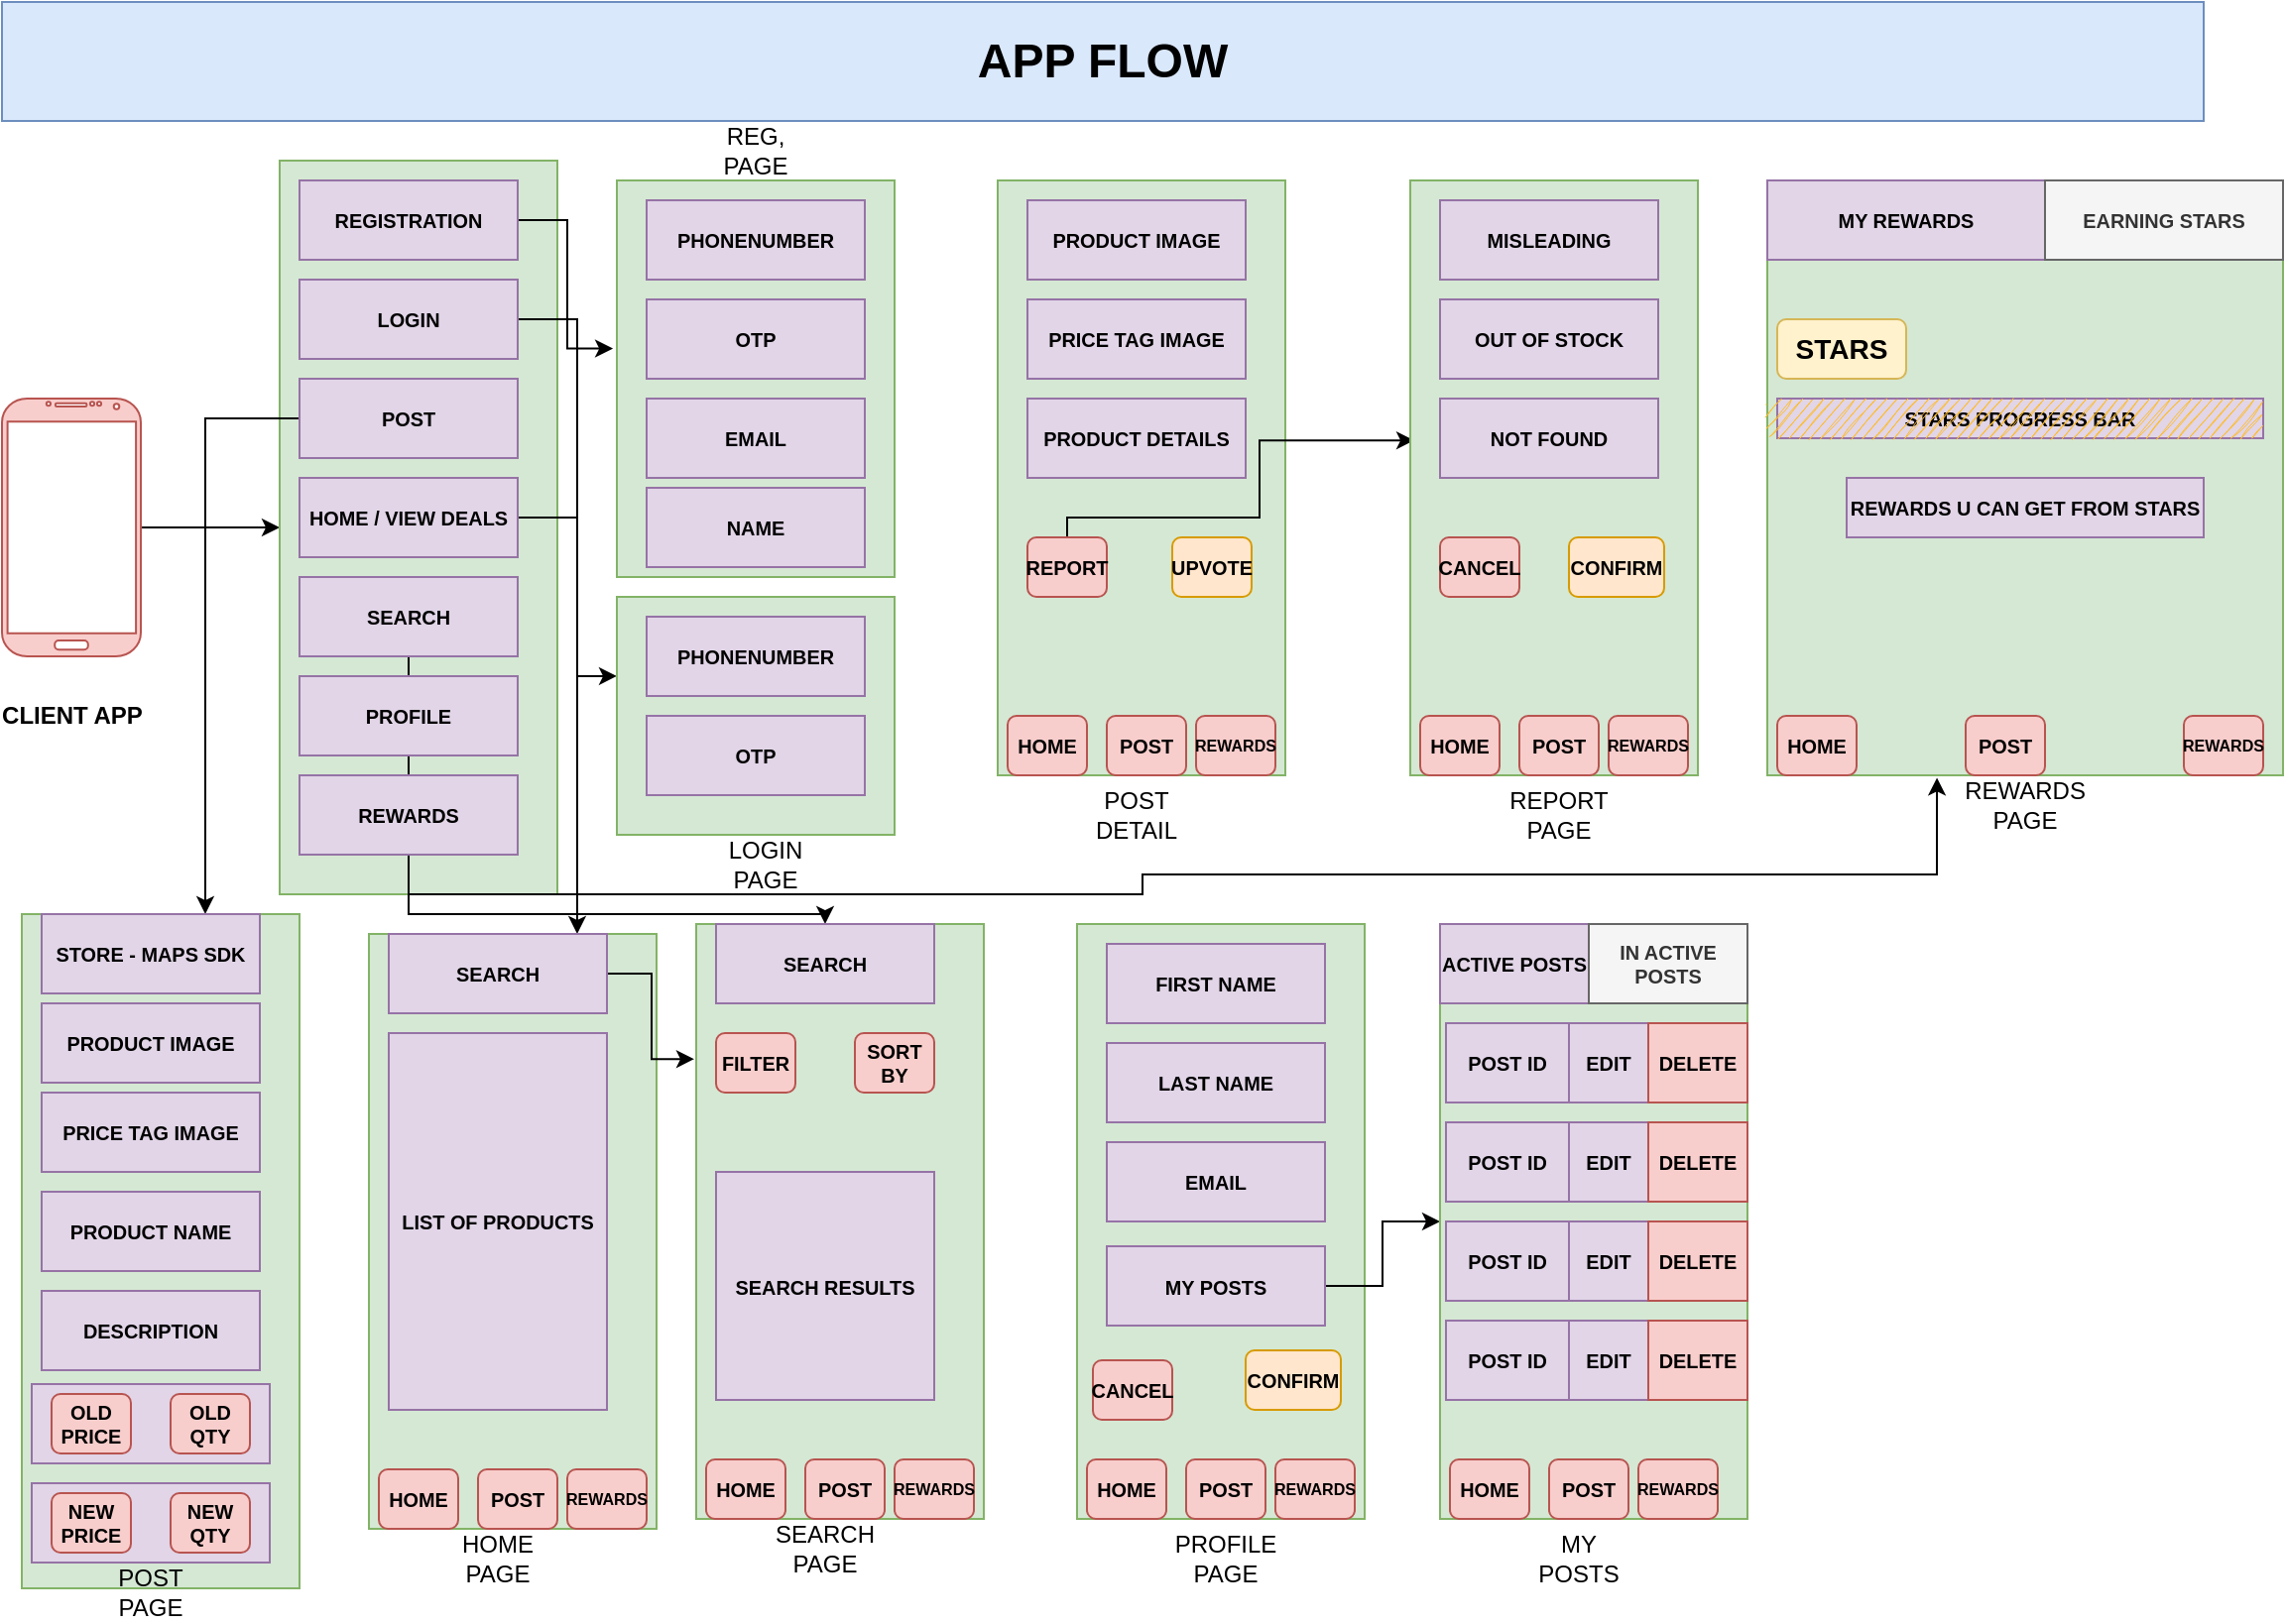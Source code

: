 <mxfile version="20.3.0" type="device" pages="4"><diagram id="fQrJ6b2n_Re6YauJPuTL" name="APP FLOW"><mxGraphModel dx="1038" dy="649" grid="1" gridSize="10" guides="1" tooltips="1" connect="1" arrows="1" fold="1" page="1" pageScale="1" pageWidth="1169" pageHeight="827" math="0" shadow="0"><root><mxCell id="0"/><mxCell id="1" parent="0"/><mxCell id="9TBvPzM1qI9o5ZOwzEaU-1" value="&lt;h1&gt;APP FLOW&lt;/h1&gt;" style="rounded=0;whiteSpace=wrap;html=1;fillColor=#dae8fc;strokeColor=#6c8ebf;" parent="1" vertex="1"><mxGeometry x="10" y="10" width="1110" height="60" as="geometry"/></mxCell><mxCell id="NPayD6CyBSwsCyf9Goxq-1" style="edgeStyle=orthogonalEdgeStyle;rounded=0;orthogonalLoop=1;jettySize=auto;html=1;" edge="1" parent="1" source="9TBvPzM1qI9o5ZOwzEaU-3" target="9TBvPzM1qI9o5ZOwzEaU-4"><mxGeometry relative="1" as="geometry"/></mxCell><mxCell id="9TBvPzM1qI9o5ZOwzEaU-3" value="&lt;h4&gt;CLIENT APP&lt;/h4&gt;" style="verticalLabelPosition=bottom;verticalAlign=top;html=1;shadow=0;dashed=0;strokeWidth=1;shape=mxgraph.android.phone2;strokeColor=#b85450;fillColor=#f8cecc;" parent="1" vertex="1"><mxGeometry x="10" y="210" width="70" height="130" as="geometry"/></mxCell><mxCell id="9TBvPzM1qI9o5ZOwzEaU-4" value="" style="rounded=0;whiteSpace=wrap;html=1;fillColor=#d5e8d4;strokeColor=#82b366;" parent="1" vertex="1"><mxGeometry x="150" y="90" width="140" height="370" as="geometry"/></mxCell><mxCell id="9TBvPzM1qI9o5ZOwzEaU-23" style="edgeStyle=orthogonalEdgeStyle;rounded=0;orthogonalLoop=1;jettySize=auto;html=1;entryX=-0.014;entryY=0.424;entryDx=0;entryDy=0;entryPerimeter=0;" parent="1" source="9TBvPzM1qI9o5ZOwzEaU-5" target="9TBvPzM1qI9o5ZOwzEaU-13" edge="1"><mxGeometry relative="1" as="geometry"/></mxCell><mxCell id="9TBvPzM1qI9o5ZOwzEaU-5" value="&lt;h5&gt;REGISTRATION&lt;/h5&gt;" style="rounded=0;whiteSpace=wrap;html=1;fillColor=#e1d5e7;strokeColor=#9673a6;" parent="1" vertex="1"><mxGeometry x="160" y="100" width="110" height="40" as="geometry"/></mxCell><mxCell id="9TBvPzM1qI9o5ZOwzEaU-24" style="edgeStyle=orthogonalEdgeStyle;rounded=0;orthogonalLoop=1;jettySize=auto;html=1;entryX=0;entryY=0.333;entryDx=0;entryDy=0;entryPerimeter=0;" parent="1" source="9TBvPzM1qI9o5ZOwzEaU-6" target="9TBvPzM1qI9o5ZOwzEaU-18" edge="1"><mxGeometry relative="1" as="geometry"><Array as="points"><mxPoint x="300" y="170"/><mxPoint x="300" y="350"/></Array></mxGeometry></mxCell><mxCell id="9TBvPzM1qI9o5ZOwzEaU-6" value="&lt;h5&gt;LOGIN&lt;/h5&gt;" style="rounded=0;whiteSpace=wrap;html=1;fillColor=#e1d5e7;strokeColor=#9673a6;" parent="1" vertex="1"><mxGeometry x="160" y="150" width="110" height="40" as="geometry"/></mxCell><mxCell id="9TBvPzM1qI9o5ZOwzEaU-44" style="edgeStyle=orthogonalEdgeStyle;rounded=0;orthogonalLoop=1;jettySize=auto;html=1;entryX=0.75;entryY=0;entryDx=0;entryDy=0;" parent="1" source="9TBvPzM1qI9o5ZOwzEaU-7" target="9TBvPzM1qI9o5ZOwzEaU-42" edge="1"><mxGeometry relative="1" as="geometry"/></mxCell><mxCell id="9TBvPzM1qI9o5ZOwzEaU-7" value="&lt;h5&gt;POST&lt;/h5&gt;" style="rounded=0;whiteSpace=wrap;html=1;fillColor=#e1d5e7;strokeColor=#9673a6;" parent="1" vertex="1"><mxGeometry x="160" y="200" width="110" height="40" as="geometry"/></mxCell><mxCell id="9TBvPzM1qI9o5ZOwzEaU-59" style="edgeStyle=orthogonalEdgeStyle;rounded=0;orthogonalLoop=1;jettySize=auto;html=1;" parent="1" source="9TBvPzM1qI9o5ZOwzEaU-8" target="9TBvPzM1qI9o5ZOwzEaU-55" edge="1"><mxGeometry relative="1" as="geometry"><Array as="points"><mxPoint x="300" y="270"/></Array></mxGeometry></mxCell><mxCell id="9TBvPzM1qI9o5ZOwzEaU-8" value="&lt;h5&gt;HOME / VIEW DEALS&lt;/h5&gt;" style="rounded=0;whiteSpace=wrap;html=1;fillColor=#e1d5e7;strokeColor=#9673a6;" parent="1" vertex="1"><mxGeometry x="160" y="250" width="110" height="40" as="geometry"/></mxCell><mxCell id="9TBvPzM1qI9o5ZOwzEaU-69" style="edgeStyle=orthogonalEdgeStyle;rounded=0;orthogonalLoop=1;jettySize=auto;html=1;" parent="1" source="9TBvPzM1qI9o5ZOwzEaU-9" target="9TBvPzM1qI9o5ZOwzEaU-62" edge="1"><mxGeometry relative="1" as="geometry"><Array as="points"><mxPoint x="215" y="470"/><mxPoint x="425" y="470"/></Array></mxGeometry></mxCell><mxCell id="9TBvPzM1qI9o5ZOwzEaU-9" value="&lt;h5&gt;SEARCH&lt;/h5&gt;" style="rounded=0;whiteSpace=wrap;html=1;fillColor=#e1d5e7;strokeColor=#9673a6;" parent="1" vertex="1"><mxGeometry x="160" y="300" width="110" height="40" as="geometry"/></mxCell><mxCell id="9TBvPzM1qI9o5ZOwzEaU-11" value="&lt;h5&gt;PROFILE&lt;/h5&gt;" style="rounded=0;whiteSpace=wrap;html=1;fillColor=#e1d5e7;strokeColor=#9673a6;" parent="1" vertex="1"><mxGeometry x="160" y="350" width="110" height="40" as="geometry"/></mxCell><mxCell id="9TBvPzM1qI9o5ZOwzEaU-161" style="edgeStyle=orthogonalEdgeStyle;rounded=0;orthogonalLoop=1;jettySize=auto;html=1;entryX=0.329;entryY=1.004;entryDx=0;entryDy=0;entryPerimeter=0;" parent="1" source="9TBvPzM1qI9o5ZOwzEaU-12" target="9TBvPzM1qI9o5ZOwzEaU-142" edge="1"><mxGeometry relative="1" as="geometry"><Array as="points"><mxPoint x="215" y="460"/><mxPoint x="585" y="460"/><mxPoint x="585" y="450"/><mxPoint x="986" y="450"/></Array></mxGeometry></mxCell><mxCell id="9TBvPzM1qI9o5ZOwzEaU-12" value="&lt;h5&gt;REWARDS&lt;/h5&gt;" style="rounded=0;whiteSpace=wrap;html=1;fillColor=#e1d5e7;strokeColor=#9673a6;" parent="1" vertex="1"><mxGeometry x="160" y="400" width="110" height="40" as="geometry"/></mxCell><mxCell id="9TBvPzM1qI9o5ZOwzEaU-13" value="" style="rounded=0;whiteSpace=wrap;html=1;fillColor=#d5e8d4;strokeColor=#82b366;" parent="1" vertex="1"><mxGeometry x="320" y="100" width="140" height="200" as="geometry"/></mxCell><mxCell id="9TBvPzM1qI9o5ZOwzEaU-14" value="&lt;h5&gt;PHONENUMBER&lt;/h5&gt;" style="rounded=0;whiteSpace=wrap;html=1;fillColor=#e1d5e7;strokeColor=#9673a6;" parent="1" vertex="1"><mxGeometry x="335" y="110" width="110" height="40" as="geometry"/></mxCell><mxCell id="9TBvPzM1qI9o5ZOwzEaU-15" value="&lt;h5&gt;OTP&lt;/h5&gt;" style="rounded=0;whiteSpace=wrap;html=1;fillColor=#e1d5e7;strokeColor=#9673a6;" parent="1" vertex="1"><mxGeometry x="335" y="160" width="110" height="40" as="geometry"/></mxCell><mxCell id="9TBvPzM1qI9o5ZOwzEaU-16" value="&lt;h5&gt;EMAIL&lt;/h5&gt;" style="rounded=0;whiteSpace=wrap;html=1;fillColor=#e1d5e7;strokeColor=#9673a6;" parent="1" vertex="1"><mxGeometry x="335" y="210" width="110" height="40" as="geometry"/></mxCell><mxCell id="9TBvPzM1qI9o5ZOwzEaU-17" value="&lt;h5&gt;NAME&lt;/h5&gt;" style="rounded=0;whiteSpace=wrap;html=1;fillColor=#e1d5e7;strokeColor=#9673a6;" parent="1" vertex="1"><mxGeometry x="335" y="255" width="110" height="40" as="geometry"/></mxCell><mxCell id="9TBvPzM1qI9o5ZOwzEaU-18" value="" style="rounded=0;whiteSpace=wrap;html=1;fillColor=#d5e8d4;strokeColor=#82b366;" parent="1" vertex="1"><mxGeometry x="320" y="310" width="140" height="120" as="geometry"/></mxCell><mxCell id="9TBvPzM1qI9o5ZOwzEaU-19" value="&lt;h5&gt;PHONENUMBER&lt;/h5&gt;" style="rounded=0;whiteSpace=wrap;html=1;fillColor=#e1d5e7;strokeColor=#9673a6;" parent="1" vertex="1"><mxGeometry x="335" y="320" width="110" height="40" as="geometry"/></mxCell><mxCell id="9TBvPzM1qI9o5ZOwzEaU-20" value="&lt;h5&gt;OTP&lt;/h5&gt;" style="rounded=0;whiteSpace=wrap;html=1;fillColor=#e1d5e7;strokeColor=#9673a6;" parent="1" vertex="1"><mxGeometry x="335" y="370" width="110" height="40" as="geometry"/></mxCell><mxCell id="9TBvPzM1qI9o5ZOwzEaU-25" value="" style="rounded=0;whiteSpace=wrap;html=1;fillColor=#d5e8d4;strokeColor=#82b366;" parent="1" vertex="1"><mxGeometry x="20" y="470" width="140" height="340" as="geometry"/></mxCell><mxCell id="9TBvPzM1qI9o5ZOwzEaU-32" value="&lt;h5&gt;PRODUCT IMAGE&lt;/h5&gt;" style="rounded=0;whiteSpace=wrap;html=1;fillColor=#e1d5e7;strokeColor=#9673a6;" parent="1" vertex="1"><mxGeometry x="30" y="515" width="110" height="40" as="geometry"/></mxCell><mxCell id="9TBvPzM1qI9o5ZOwzEaU-33" value="&lt;h5&gt;PRICE TAG IMAGE&lt;/h5&gt;" style="rounded=0;whiteSpace=wrap;html=1;fillColor=#e1d5e7;strokeColor=#9673a6;" parent="1" vertex="1"><mxGeometry x="30" y="560" width="110" height="40" as="geometry"/></mxCell><mxCell id="9TBvPzM1qI9o5ZOwzEaU-34" value="&lt;h5&gt;PRODUCT NAME&lt;/h5&gt;" style="rounded=0;whiteSpace=wrap;html=1;fillColor=#e1d5e7;strokeColor=#9673a6;" parent="1" vertex="1"><mxGeometry x="30" y="610" width="110" height="40" as="geometry"/></mxCell><mxCell id="9TBvPzM1qI9o5ZOwzEaU-35" value="&lt;h5&gt;&lt;br&gt;&lt;/h5&gt;" style="rounded=0;whiteSpace=wrap;html=1;fillColor=#e1d5e7;strokeColor=#9673a6;" parent="1" vertex="1"><mxGeometry x="25" y="707" width="120" height="40" as="geometry"/></mxCell><mxCell id="9TBvPzM1qI9o5ZOwzEaU-36" value="&lt;h5&gt;OLD PRICE&lt;/h5&gt;" style="rounded=1;whiteSpace=wrap;html=1;fillColor=#f8cecc;strokeColor=#b85450;" parent="1" vertex="1"><mxGeometry x="35" y="712" width="40" height="30" as="geometry"/></mxCell><mxCell id="9TBvPzM1qI9o5ZOwzEaU-37" value="&lt;h5&gt;OLD QTY&lt;/h5&gt;" style="rounded=1;whiteSpace=wrap;html=1;fillColor=#f8cecc;strokeColor=#b85450;" parent="1" vertex="1"><mxGeometry x="95" y="712" width="40" height="30" as="geometry"/></mxCell><mxCell id="9TBvPzM1qI9o5ZOwzEaU-38" value="&lt;h5&gt;&lt;br&gt;&lt;/h5&gt;" style="rounded=0;whiteSpace=wrap;html=1;fillColor=#e1d5e7;strokeColor=#9673a6;" parent="1" vertex="1"><mxGeometry x="25" y="757" width="120" height="40" as="geometry"/></mxCell><mxCell id="9TBvPzM1qI9o5ZOwzEaU-39" value="&lt;h5&gt;NEW PRICE&lt;/h5&gt;" style="rounded=1;whiteSpace=wrap;html=1;fillColor=#f8cecc;strokeColor=#b85450;" parent="1" vertex="1"><mxGeometry x="35" y="762" width="40" height="30" as="geometry"/></mxCell><mxCell id="9TBvPzM1qI9o5ZOwzEaU-40" value="&lt;h5&gt;NEW QTY&lt;/h5&gt;" style="rounded=1;whiteSpace=wrap;html=1;fillColor=#f8cecc;strokeColor=#b85450;" parent="1" vertex="1"><mxGeometry x="95" y="762" width="40" height="30" as="geometry"/></mxCell><mxCell id="9TBvPzM1qI9o5ZOwzEaU-42" value="&lt;h5&gt;STORE - MAPS SDK&lt;/h5&gt;" style="rounded=0;whiteSpace=wrap;html=1;fillColor=#e1d5e7;strokeColor=#9673a6;" parent="1" vertex="1"><mxGeometry x="30" y="470" width="110" height="40" as="geometry"/></mxCell><mxCell id="9TBvPzM1qI9o5ZOwzEaU-45" value="" style="rounded=0;whiteSpace=wrap;html=1;fillColor=#d5e8d4;strokeColor=#82b366;" parent="1" vertex="1"><mxGeometry x="195" y="480" width="145" height="300" as="geometry"/></mxCell><mxCell id="9TBvPzM1qI9o5ZOwzEaU-46" value="&lt;h5&gt;LIST OF PRODUCTS&lt;/h5&gt;" style="rounded=0;whiteSpace=wrap;html=1;fillColor=#e1d5e7;strokeColor=#9673a6;" parent="1" vertex="1"><mxGeometry x="205" y="530" width="110" height="190" as="geometry"/></mxCell><mxCell id="9TBvPzM1qI9o5ZOwzEaU-66" style="edgeStyle=orthogonalEdgeStyle;rounded=0;orthogonalLoop=1;jettySize=auto;html=1;entryX=-0.007;entryY=0.227;entryDx=0;entryDy=0;entryPerimeter=0;" parent="1" source="9TBvPzM1qI9o5ZOwzEaU-55" target="9TBvPzM1qI9o5ZOwzEaU-60" edge="1"><mxGeometry relative="1" as="geometry"/></mxCell><mxCell id="9TBvPzM1qI9o5ZOwzEaU-55" value="&lt;h5&gt;SEARCH&lt;/h5&gt;" style="rounded=0;whiteSpace=wrap;html=1;fillColor=#e1d5e7;strokeColor=#9673a6;" parent="1" vertex="1"><mxGeometry x="205" y="480" width="110" height="40" as="geometry"/></mxCell><mxCell id="9TBvPzM1qI9o5ZOwzEaU-56" value="&lt;h5&gt;HOME&lt;/h5&gt;" style="rounded=1;whiteSpace=wrap;html=1;fillColor=#f8cecc;strokeColor=#b85450;" parent="1" vertex="1"><mxGeometry x="200" y="750" width="40" height="30" as="geometry"/></mxCell><mxCell id="9TBvPzM1qI9o5ZOwzEaU-57" value="&lt;h5&gt;POST&lt;/h5&gt;" style="rounded=1;whiteSpace=wrap;html=1;fillColor=#f8cecc;strokeColor=#b85450;" parent="1" vertex="1"><mxGeometry x="250" y="750" width="40" height="30" as="geometry"/></mxCell><mxCell id="9TBvPzM1qI9o5ZOwzEaU-58" value="&lt;h6&gt;REWARDS&lt;/h6&gt;" style="rounded=1;whiteSpace=wrap;html=1;fillColor=#f8cecc;strokeColor=#b85450;" parent="1" vertex="1"><mxGeometry x="295" y="750" width="40" height="30" as="geometry"/></mxCell><mxCell id="9TBvPzM1qI9o5ZOwzEaU-60" value="" style="rounded=0;whiteSpace=wrap;html=1;fillColor=#d5e8d4;strokeColor=#82b366;" parent="1" vertex="1"><mxGeometry x="360" y="475" width="145" height="300" as="geometry"/></mxCell><mxCell id="9TBvPzM1qI9o5ZOwzEaU-61" value="&lt;h5&gt;SEARCH RESULTS&lt;/h5&gt;" style="rounded=0;whiteSpace=wrap;html=1;fillColor=#e1d5e7;strokeColor=#9673a6;" parent="1" vertex="1"><mxGeometry x="370" y="600" width="110" height="115" as="geometry"/></mxCell><mxCell id="9TBvPzM1qI9o5ZOwzEaU-62" value="&lt;h5&gt;SEARCH&lt;/h5&gt;" style="rounded=0;whiteSpace=wrap;html=1;fillColor=#e1d5e7;strokeColor=#9673a6;" parent="1" vertex="1"><mxGeometry x="370" y="475" width="110" height="40" as="geometry"/></mxCell><mxCell id="9TBvPzM1qI9o5ZOwzEaU-63" value="&lt;h5&gt;HOME&lt;/h5&gt;" style="rounded=1;whiteSpace=wrap;html=1;fillColor=#f8cecc;strokeColor=#b85450;" parent="1" vertex="1"><mxGeometry x="365" y="745" width="40" height="30" as="geometry"/></mxCell><mxCell id="9TBvPzM1qI9o5ZOwzEaU-64" value="&lt;h5&gt;POST&lt;/h5&gt;" style="rounded=1;whiteSpace=wrap;html=1;fillColor=#f8cecc;strokeColor=#b85450;" parent="1" vertex="1"><mxGeometry x="415" y="745" width="40" height="30" as="geometry"/></mxCell><mxCell id="9TBvPzM1qI9o5ZOwzEaU-65" value="&lt;h6&gt;REWARDS&lt;/h6&gt;" style="rounded=1;whiteSpace=wrap;html=1;fillColor=#f8cecc;strokeColor=#b85450;" parent="1" vertex="1"><mxGeometry x="460" y="745" width="40" height="30" as="geometry"/></mxCell><mxCell id="9TBvPzM1qI9o5ZOwzEaU-67" value="&lt;h5&gt;FILTER&lt;/h5&gt;" style="rounded=1;whiteSpace=wrap;html=1;fillColor=#f8cecc;strokeColor=#b85450;" parent="1" vertex="1"><mxGeometry x="370" y="530" width="40" height="30" as="geometry"/></mxCell><mxCell id="9TBvPzM1qI9o5ZOwzEaU-68" value="&lt;h5&gt;SORT BY&lt;/h5&gt;" style="rounded=1;whiteSpace=wrap;html=1;fillColor=#f8cecc;strokeColor=#b85450;" parent="1" vertex="1"><mxGeometry x="440" y="530" width="40" height="30" as="geometry"/></mxCell><mxCell id="9TBvPzM1qI9o5ZOwzEaU-70" value="POST PAGE" style="text;html=1;strokeColor=none;fillColor=none;align=center;verticalAlign=middle;whiteSpace=wrap;rounded=0;" parent="1" vertex="1"><mxGeometry x="55" y="797" width="60" height="30" as="geometry"/></mxCell><mxCell id="9TBvPzM1qI9o5ZOwzEaU-71" value="HOME PAGE" style="text;html=1;strokeColor=none;fillColor=none;align=center;verticalAlign=middle;whiteSpace=wrap;rounded=0;" parent="1" vertex="1"><mxGeometry x="230" y="780" width="60" height="30" as="geometry"/></mxCell><mxCell id="9TBvPzM1qI9o5ZOwzEaU-72" value="SEARCH PAGE" style="text;html=1;strokeColor=none;fillColor=none;align=center;verticalAlign=middle;whiteSpace=wrap;rounded=0;" parent="1" vertex="1"><mxGeometry x="395" y="775" width="60" height="30" as="geometry"/></mxCell><mxCell id="9TBvPzM1qI9o5ZOwzEaU-73" value="LOGIN PAGE" style="text;html=1;strokeColor=none;fillColor=none;align=center;verticalAlign=middle;whiteSpace=wrap;rounded=0;" parent="1" vertex="1"><mxGeometry x="365" y="430" width="60" height="30" as="geometry"/></mxCell><mxCell id="9TBvPzM1qI9o5ZOwzEaU-74" value="REG, PAGE" style="text;html=1;strokeColor=none;fillColor=none;align=center;verticalAlign=middle;whiteSpace=wrap;rounded=0;" parent="1" vertex="1"><mxGeometry x="360" y="70" width="60" height="30" as="geometry"/></mxCell><mxCell id="9TBvPzM1qI9o5ZOwzEaU-75" value="" style="rounded=0;whiteSpace=wrap;html=1;fillColor=#d5e8d4;strokeColor=#82b366;" parent="1" vertex="1"><mxGeometry x="512" y="100" width="145" height="300" as="geometry"/></mxCell><mxCell id="9TBvPzM1qI9o5ZOwzEaU-78" value="&lt;h5&gt;HOME&lt;/h5&gt;" style="rounded=1;whiteSpace=wrap;html=1;fillColor=#f8cecc;strokeColor=#b85450;" parent="1" vertex="1"><mxGeometry x="517" y="370" width="40" height="30" as="geometry"/></mxCell><mxCell id="9TBvPzM1qI9o5ZOwzEaU-79" value="&lt;h5&gt;POST&lt;/h5&gt;" style="rounded=1;whiteSpace=wrap;html=1;fillColor=#f8cecc;strokeColor=#b85450;" parent="1" vertex="1"><mxGeometry x="567" y="370" width="40" height="30" as="geometry"/></mxCell><mxCell id="9TBvPzM1qI9o5ZOwzEaU-80" value="&lt;h6&gt;REWARDS&lt;/h6&gt;" style="rounded=1;whiteSpace=wrap;html=1;fillColor=#f8cecc;strokeColor=#b85450;" parent="1" vertex="1"><mxGeometry x="612" y="370" width="40" height="30" as="geometry"/></mxCell><mxCell id="9TBvPzM1qI9o5ZOwzEaU-83" value="POST DETAIL" style="text;html=1;strokeColor=none;fillColor=none;align=center;verticalAlign=middle;whiteSpace=wrap;rounded=0;" parent="1" vertex="1"><mxGeometry x="552" y="405" width="60" height="30" as="geometry"/></mxCell><mxCell id="9TBvPzM1qI9o5ZOwzEaU-84" value="&lt;h5&gt;PRODUCT IMAGE&lt;/h5&gt;" style="rounded=0;whiteSpace=wrap;html=1;fillColor=#e1d5e7;strokeColor=#9673a6;" parent="1" vertex="1"><mxGeometry x="527" y="110" width="110" height="40" as="geometry"/></mxCell><mxCell id="9TBvPzM1qI9o5ZOwzEaU-85" value="&lt;h5&gt;PRICE TAG IMAGE&lt;/h5&gt;" style="rounded=0;whiteSpace=wrap;html=1;fillColor=#e1d5e7;strokeColor=#9673a6;" parent="1" vertex="1"><mxGeometry x="527" y="160" width="110" height="40" as="geometry"/></mxCell><mxCell id="9TBvPzM1qI9o5ZOwzEaU-86" value="&lt;h5&gt;PRODUCT DETAILS&lt;/h5&gt;" style="rounded=0;whiteSpace=wrap;html=1;fillColor=#e1d5e7;strokeColor=#9673a6;" parent="1" vertex="1"><mxGeometry x="527" y="210" width="110" height="40" as="geometry"/></mxCell><mxCell id="9TBvPzM1qI9o5ZOwzEaU-100" style="edgeStyle=orthogonalEdgeStyle;rounded=0;orthogonalLoop=1;jettySize=auto;html=1;entryX=0.014;entryY=0.437;entryDx=0;entryDy=0;entryPerimeter=0;" parent="1" source="9TBvPzM1qI9o5ZOwzEaU-87" target="9TBvPzM1qI9o5ZOwzEaU-89" edge="1"><mxGeometry relative="1" as="geometry"><Array as="points"><mxPoint x="547" y="270"/><mxPoint x="644" y="270"/><mxPoint x="644" y="231"/></Array></mxGeometry></mxCell><mxCell id="9TBvPzM1qI9o5ZOwzEaU-87" value="&lt;h5&gt;REPORT&lt;/h5&gt;" style="rounded=1;whiteSpace=wrap;html=1;fillColor=#f8cecc;strokeColor=#b85450;" parent="1" vertex="1"><mxGeometry x="527" y="280" width="40" height="30" as="geometry"/></mxCell><mxCell id="9TBvPzM1qI9o5ZOwzEaU-88" value="&lt;h5&gt;UPVOTE&lt;/h5&gt;" style="rounded=1;whiteSpace=wrap;html=1;fillColor=#ffe6cc;strokeColor=#d79b00;" parent="1" vertex="1"><mxGeometry x="600" y="280" width="40" height="30" as="geometry"/></mxCell><mxCell id="9TBvPzM1qI9o5ZOwzEaU-89" value="" style="rounded=0;whiteSpace=wrap;html=1;fillColor=#d5e8d4;strokeColor=#82b366;" parent="1" vertex="1"><mxGeometry x="720" y="100" width="145" height="300" as="geometry"/></mxCell><mxCell id="9TBvPzM1qI9o5ZOwzEaU-90" value="&lt;h5&gt;HOME&lt;/h5&gt;" style="rounded=1;whiteSpace=wrap;html=1;fillColor=#f8cecc;strokeColor=#b85450;" parent="1" vertex="1"><mxGeometry x="725" y="370" width="40" height="30" as="geometry"/></mxCell><mxCell id="9TBvPzM1qI9o5ZOwzEaU-91" value="&lt;h5&gt;POST&lt;/h5&gt;" style="rounded=1;whiteSpace=wrap;html=1;fillColor=#f8cecc;strokeColor=#b85450;" parent="1" vertex="1"><mxGeometry x="775" y="370" width="40" height="30" as="geometry"/></mxCell><mxCell id="9TBvPzM1qI9o5ZOwzEaU-92" value="&lt;h6&gt;REWARDS&lt;/h6&gt;" style="rounded=1;whiteSpace=wrap;html=1;fillColor=#f8cecc;strokeColor=#b85450;" parent="1" vertex="1"><mxGeometry x="820" y="370" width="40" height="30" as="geometry"/></mxCell><mxCell id="9TBvPzM1qI9o5ZOwzEaU-93" value="&lt;h5&gt;MISLEADING&lt;/h5&gt;" style="rounded=0;whiteSpace=wrap;html=1;fillColor=#e1d5e7;strokeColor=#9673a6;" parent="1" vertex="1"><mxGeometry x="735" y="110" width="110" height="40" as="geometry"/></mxCell><mxCell id="9TBvPzM1qI9o5ZOwzEaU-94" value="&lt;h5&gt;OUT OF STOCK&lt;/h5&gt;" style="rounded=0;whiteSpace=wrap;html=1;fillColor=#e1d5e7;strokeColor=#9673a6;" parent="1" vertex="1"><mxGeometry x="735" y="160" width="110" height="40" as="geometry"/></mxCell><mxCell id="9TBvPzM1qI9o5ZOwzEaU-95" value="&lt;h5&gt;NOT FOUND&lt;/h5&gt;" style="rounded=0;whiteSpace=wrap;html=1;fillColor=#e1d5e7;strokeColor=#9673a6;" parent="1" vertex="1"><mxGeometry x="735" y="210" width="110" height="40" as="geometry"/></mxCell><mxCell id="9TBvPzM1qI9o5ZOwzEaU-96" value="&lt;h5&gt;CANCEL&lt;/h5&gt;" style="rounded=1;whiteSpace=wrap;html=1;fillColor=#f8cecc;strokeColor=#b85450;" parent="1" vertex="1"><mxGeometry x="735" y="280" width="40" height="30" as="geometry"/></mxCell><mxCell id="9TBvPzM1qI9o5ZOwzEaU-97" value="&lt;h5&gt;CONFIRM&lt;/h5&gt;" style="rounded=1;whiteSpace=wrap;html=1;fillColor=#ffe6cc;strokeColor=#d79b00;" parent="1" vertex="1"><mxGeometry x="800" y="280" width="48" height="30" as="geometry"/></mxCell><mxCell id="9TBvPzM1qI9o5ZOwzEaU-98" value="REPORT PAGE" style="text;html=1;strokeColor=none;fillColor=none;align=center;verticalAlign=middle;whiteSpace=wrap;rounded=0;" parent="1" vertex="1"><mxGeometry x="765" y="405" width="60" height="30" as="geometry"/></mxCell><mxCell id="9TBvPzM1qI9o5ZOwzEaU-99" value="&lt;h5&gt;DESCRIPTION&lt;/h5&gt;" style="rounded=0;whiteSpace=wrap;html=1;fillColor=#e1d5e7;strokeColor=#9673a6;" parent="1" vertex="1"><mxGeometry x="30" y="660" width="110" height="40" as="geometry"/></mxCell><mxCell id="9TBvPzM1qI9o5ZOwzEaU-101" value="" style="rounded=0;whiteSpace=wrap;html=1;fillColor=#d5e8d4;strokeColor=#82b366;" parent="1" vertex="1"><mxGeometry x="552" y="475" width="145" height="300" as="geometry"/></mxCell><mxCell id="9TBvPzM1qI9o5ZOwzEaU-102" value="&lt;h5&gt;HOME&lt;/h5&gt;" style="rounded=1;whiteSpace=wrap;html=1;fillColor=#f8cecc;strokeColor=#b85450;" parent="1" vertex="1"><mxGeometry x="557" y="745" width="40" height="30" as="geometry"/></mxCell><mxCell id="9TBvPzM1qI9o5ZOwzEaU-103" value="&lt;h5&gt;POST&lt;/h5&gt;" style="rounded=1;whiteSpace=wrap;html=1;fillColor=#f8cecc;strokeColor=#b85450;" parent="1" vertex="1"><mxGeometry x="607" y="745" width="40" height="30" as="geometry"/></mxCell><mxCell id="9TBvPzM1qI9o5ZOwzEaU-104" value="&lt;h6&gt;REWARDS&lt;/h6&gt;" style="rounded=1;whiteSpace=wrap;html=1;fillColor=#f8cecc;strokeColor=#b85450;" parent="1" vertex="1"><mxGeometry x="652" y="745" width="40" height="30" as="geometry"/></mxCell><mxCell id="9TBvPzM1qI9o5ZOwzEaU-105" value="&lt;h5&gt;FIRST NAME&lt;/h5&gt;" style="rounded=0;whiteSpace=wrap;html=1;fillColor=#e1d5e7;strokeColor=#9673a6;" parent="1" vertex="1"><mxGeometry x="567" y="485" width="110" height="40" as="geometry"/></mxCell><mxCell id="9TBvPzM1qI9o5ZOwzEaU-106" value="&lt;h5&gt;LAST NAME&lt;/h5&gt;" style="rounded=0;whiteSpace=wrap;html=1;fillColor=#e1d5e7;strokeColor=#9673a6;" parent="1" vertex="1"><mxGeometry x="567" y="535" width="110" height="40" as="geometry"/></mxCell><mxCell id="9TBvPzM1qI9o5ZOwzEaU-107" value="&lt;h5&gt;EMAIL&lt;/h5&gt;" style="rounded=0;whiteSpace=wrap;html=1;fillColor=#e1d5e7;strokeColor=#9673a6;" parent="1" vertex="1"><mxGeometry x="567" y="585" width="110" height="40" as="geometry"/></mxCell><mxCell id="9TBvPzM1qI9o5ZOwzEaU-108" value="&lt;h5&gt;CANCEL&lt;/h5&gt;" style="rounded=1;whiteSpace=wrap;html=1;fillColor=#f8cecc;strokeColor=#b85450;" parent="1" vertex="1"><mxGeometry x="560" y="695" width="40" height="30" as="geometry"/></mxCell><mxCell id="9TBvPzM1qI9o5ZOwzEaU-109" value="&lt;h5&gt;CONFIRM&lt;/h5&gt;" style="rounded=1;whiteSpace=wrap;html=1;fillColor=#ffe6cc;strokeColor=#d79b00;" parent="1" vertex="1"><mxGeometry x="637" y="690" width="48" height="30" as="geometry"/></mxCell><mxCell id="9TBvPzM1qI9o5ZOwzEaU-110" value="PROFILE PAGE" style="text;html=1;strokeColor=none;fillColor=none;align=center;verticalAlign=middle;whiteSpace=wrap;rounded=0;" parent="1" vertex="1"><mxGeometry x="597" y="780" width="60" height="30" as="geometry"/></mxCell><mxCell id="9TBvPzM1qI9o5ZOwzEaU-132" style="edgeStyle=orthogonalEdgeStyle;rounded=0;orthogonalLoop=1;jettySize=auto;html=1;entryX=0;entryY=0.5;entryDx=0;entryDy=0;" parent="1" source="9TBvPzM1qI9o5ZOwzEaU-113" target="9TBvPzM1qI9o5ZOwzEaU-114" edge="1"><mxGeometry relative="1" as="geometry"/></mxCell><mxCell id="9TBvPzM1qI9o5ZOwzEaU-113" value="&lt;h5&gt;MY POSTS&lt;/h5&gt;" style="rounded=0;whiteSpace=wrap;html=1;fillColor=#e1d5e7;strokeColor=#9673a6;" parent="1" vertex="1"><mxGeometry x="567" y="637.5" width="110" height="40" as="geometry"/></mxCell><mxCell id="9TBvPzM1qI9o5ZOwzEaU-114" value="" style="rounded=0;whiteSpace=wrap;html=1;fillColor=#d5e8d4;strokeColor=#82b366;" parent="1" vertex="1"><mxGeometry x="735" y="475" width="155" height="300" as="geometry"/></mxCell><mxCell id="9TBvPzM1qI9o5ZOwzEaU-115" value="&lt;h5&gt;HOME&lt;/h5&gt;" style="rounded=1;whiteSpace=wrap;html=1;fillColor=#f8cecc;strokeColor=#b85450;" parent="1" vertex="1"><mxGeometry x="740" y="745" width="40" height="30" as="geometry"/></mxCell><mxCell id="9TBvPzM1qI9o5ZOwzEaU-116" value="&lt;h5&gt;POST&lt;/h5&gt;" style="rounded=1;whiteSpace=wrap;html=1;fillColor=#f8cecc;strokeColor=#b85450;" parent="1" vertex="1"><mxGeometry x="790" y="745" width="40" height="30" as="geometry"/></mxCell><mxCell id="9TBvPzM1qI9o5ZOwzEaU-117" value="&lt;h6&gt;REWARDS&lt;/h6&gt;" style="rounded=1;whiteSpace=wrap;html=1;fillColor=#f8cecc;strokeColor=#b85450;" parent="1" vertex="1"><mxGeometry x="835" y="745" width="40" height="30" as="geometry"/></mxCell><mxCell id="9TBvPzM1qI9o5ZOwzEaU-124" value="MY POSTS" style="text;html=1;strokeColor=none;fillColor=none;align=center;verticalAlign=middle;whiteSpace=wrap;rounded=0;" parent="1" vertex="1"><mxGeometry x="775" y="780" width="60" height="30" as="geometry"/></mxCell><mxCell id="9TBvPzM1qI9o5ZOwzEaU-126" value="&lt;h5&gt;ACTIVE POSTS&lt;/h5&gt;" style="rounded=0;whiteSpace=wrap;html=1;fillColor=#e1d5e7;strokeColor=#9673a6;" parent="1" vertex="1"><mxGeometry x="735" y="475" width="75" height="40" as="geometry"/></mxCell><mxCell id="9TBvPzM1qI9o5ZOwzEaU-127" value="&lt;h5&gt;IN ACTIVE POSTS&lt;/h5&gt;" style="rounded=0;whiteSpace=wrap;html=1;fillColor=#f5f5f5;strokeColor=#666666;fontColor=#333333;" parent="1" vertex="1"><mxGeometry x="810" y="475" width="80" height="40" as="geometry"/></mxCell><mxCell id="9TBvPzM1qI9o5ZOwzEaU-128" value="&lt;h5&gt;POST ID&lt;/h5&gt;" style="rounded=0;whiteSpace=wrap;html=1;fillColor=#e1d5e7;strokeColor=#9673a6;" parent="1" vertex="1"><mxGeometry x="738" y="525" width="62" height="40" as="geometry"/></mxCell><mxCell id="9TBvPzM1qI9o5ZOwzEaU-130" value="&lt;h5&gt;EDIT&lt;/h5&gt;" style="rounded=0;whiteSpace=wrap;html=1;fillColor=#e1d5e7;strokeColor=#9673a6;" parent="1" vertex="1"><mxGeometry x="800" y="525" width="40" height="40" as="geometry"/></mxCell><mxCell id="9TBvPzM1qI9o5ZOwzEaU-131" value="&lt;h5&gt;DELETE&lt;/h5&gt;" style="rounded=0;whiteSpace=wrap;html=1;fillColor=#f8cecc;strokeColor=#b85450;" parent="1" vertex="1"><mxGeometry x="840" y="525" width="50" height="40" as="geometry"/></mxCell><mxCell id="9TBvPzM1qI9o5ZOwzEaU-133" value="&lt;h5&gt;POST ID&lt;/h5&gt;" style="rounded=0;whiteSpace=wrap;html=1;fillColor=#e1d5e7;strokeColor=#9673a6;" parent="1" vertex="1"><mxGeometry x="738" y="575" width="62" height="40" as="geometry"/></mxCell><mxCell id="9TBvPzM1qI9o5ZOwzEaU-134" value="&lt;h5&gt;EDIT&lt;/h5&gt;" style="rounded=0;whiteSpace=wrap;html=1;fillColor=#e1d5e7;strokeColor=#9673a6;" parent="1" vertex="1"><mxGeometry x="800" y="575" width="40" height="40" as="geometry"/></mxCell><mxCell id="9TBvPzM1qI9o5ZOwzEaU-135" value="&lt;h5&gt;DELETE&lt;/h5&gt;" style="rounded=0;whiteSpace=wrap;html=1;fillColor=#f8cecc;strokeColor=#b85450;" parent="1" vertex="1"><mxGeometry x="840" y="575" width="50" height="40" as="geometry"/></mxCell><mxCell id="9TBvPzM1qI9o5ZOwzEaU-136" value="&lt;h5&gt;POST ID&lt;/h5&gt;" style="rounded=0;whiteSpace=wrap;html=1;fillColor=#e1d5e7;strokeColor=#9673a6;" parent="1" vertex="1"><mxGeometry x="738" y="625" width="62" height="40" as="geometry"/></mxCell><mxCell id="9TBvPzM1qI9o5ZOwzEaU-137" value="&lt;h5&gt;EDIT&lt;/h5&gt;" style="rounded=0;whiteSpace=wrap;html=1;fillColor=#e1d5e7;strokeColor=#9673a6;" parent="1" vertex="1"><mxGeometry x="800" y="625" width="40" height="40" as="geometry"/></mxCell><mxCell id="9TBvPzM1qI9o5ZOwzEaU-138" value="&lt;h5&gt;DELETE&lt;/h5&gt;" style="rounded=0;whiteSpace=wrap;html=1;fillColor=#f8cecc;strokeColor=#b85450;" parent="1" vertex="1"><mxGeometry x="840" y="625" width="50" height="40" as="geometry"/></mxCell><mxCell id="9TBvPzM1qI9o5ZOwzEaU-139" value="&lt;h5&gt;POST ID&lt;/h5&gt;" style="rounded=0;whiteSpace=wrap;html=1;fillColor=#e1d5e7;strokeColor=#9673a6;" parent="1" vertex="1"><mxGeometry x="738" y="675" width="62" height="40" as="geometry"/></mxCell><mxCell id="9TBvPzM1qI9o5ZOwzEaU-140" value="&lt;h5&gt;EDIT&lt;/h5&gt;" style="rounded=0;whiteSpace=wrap;html=1;fillColor=#e1d5e7;strokeColor=#9673a6;" parent="1" vertex="1"><mxGeometry x="800" y="675" width="40" height="40" as="geometry"/></mxCell><mxCell id="9TBvPzM1qI9o5ZOwzEaU-141" value="&lt;h5&gt;DELETE&lt;/h5&gt;" style="rounded=0;whiteSpace=wrap;html=1;fillColor=#f8cecc;strokeColor=#b85450;" parent="1" vertex="1"><mxGeometry x="840" y="675" width="50" height="40" as="geometry"/></mxCell><mxCell id="9TBvPzM1qI9o5ZOwzEaU-142" value="" style="rounded=0;whiteSpace=wrap;html=1;fillColor=#d5e8d4;strokeColor=#82b366;" parent="1" vertex="1"><mxGeometry x="900" y="100" width="260" height="300" as="geometry"/></mxCell><mxCell id="9TBvPzM1qI9o5ZOwzEaU-143" value="&lt;h5&gt;HOME&lt;/h5&gt;" style="rounded=1;whiteSpace=wrap;html=1;fillColor=#f8cecc;strokeColor=#b85450;" parent="1" vertex="1"><mxGeometry x="905" y="370" width="40" height="30" as="geometry"/></mxCell><mxCell id="9TBvPzM1qI9o5ZOwzEaU-144" value="&lt;h5&gt;POST&lt;/h5&gt;" style="rounded=1;whiteSpace=wrap;html=1;fillColor=#f8cecc;strokeColor=#b85450;" parent="1" vertex="1"><mxGeometry x="1000" y="370" width="40" height="30" as="geometry"/></mxCell><mxCell id="9TBvPzM1qI9o5ZOwzEaU-145" value="&lt;h6&gt;REWARDS&lt;/h6&gt;" style="rounded=1;whiteSpace=wrap;html=1;fillColor=#f8cecc;strokeColor=#b85450;" parent="1" vertex="1"><mxGeometry x="1110" y="370" width="40" height="30" as="geometry"/></mxCell><mxCell id="9TBvPzM1qI9o5ZOwzEaU-151" value="REWARDS PAGE" style="text;html=1;strokeColor=none;fillColor=none;align=center;verticalAlign=middle;whiteSpace=wrap;rounded=0;" parent="1" vertex="1"><mxGeometry x="1000" y="400" width="60" height="30" as="geometry"/></mxCell><mxCell id="9TBvPzM1qI9o5ZOwzEaU-152" value="&lt;h5&gt;MY REWARDS&lt;/h5&gt;" style="rounded=0;whiteSpace=wrap;html=1;fillColor=#e1d5e7;strokeColor=#9673a6;" parent="1" vertex="1"><mxGeometry x="900" y="100" width="140" height="40" as="geometry"/></mxCell><mxCell id="9TBvPzM1qI9o5ZOwzEaU-153" value="&lt;h5&gt;EARNING STARS&lt;/h5&gt;" style="rounded=0;whiteSpace=wrap;html=1;fillColor=#f5f5f5;strokeColor=#666666;fontColor=#333333;" parent="1" vertex="1"><mxGeometry x="1040" y="100" width="120" height="40" as="geometry"/></mxCell><mxCell id="9TBvPzM1qI9o5ZOwzEaU-156" value="&lt;h3&gt;STARS&lt;/h3&gt;" style="rounded=1;whiteSpace=wrap;html=1;fillColor=#fff2cc;strokeColor=#d6b656;" parent="1" vertex="1"><mxGeometry x="905" y="170" width="65" height="30" as="geometry"/></mxCell><mxCell id="9TBvPzM1qI9o5ZOwzEaU-157" value="&lt;h5&gt;STARS PROGRESS BAR&lt;/h5&gt;" style="rounded=0;whiteSpace=wrap;html=1;fillColor=#e1d5e7;strokeColor=#9673a6;" parent="1" vertex="1"><mxGeometry x="905" y="210" width="245" height="20" as="geometry"/></mxCell><mxCell id="9TBvPzM1qI9o5ZOwzEaU-158" value="" style="html=1;shadow=0;dashed=0;shape=mxgraph.bootstrap.rrect;rSize=5;fillColor=#E9ECEF;strokeColor=none;glass=0;sketch=1;" parent="1" vertex="1"><mxGeometry x="899" y="210" width="251" height="20" as="geometry"/></mxCell><mxCell id="9TBvPzM1qI9o5ZOwzEaU-159" value="" style="html=1;shadow=0;dashed=0;shape=mxgraph.bootstrap.leftButton;rSize=5;fillColor=#FFBC26;strokeColor=none;resizeHeight=1;glass=0;sketch=1;" parent="9TBvPzM1qI9o5ZOwzEaU-158" vertex="1"><mxGeometry width="250" height="20" relative="1" as="geometry"/></mxCell><mxCell id="9TBvPzM1qI9o5ZOwzEaU-160" value="&lt;h5&gt;REWARDS U CAN GET FROM STARS&lt;/h5&gt;" style="rounded=0;whiteSpace=wrap;html=1;fillColor=#e1d5e7;strokeColor=#9673a6;" parent="1" vertex="1"><mxGeometry x="940" y="250" width="180" height="30" as="geometry"/></mxCell></root></mxGraphModel></diagram><diagram id="LwBWtFQxoEJnLNfUnSXx" name="HIGH LEVEL DESIGN BACKEND"><mxGraphModel dx="1038" dy="649" grid="1" gridSize="10" guides="1" tooltips="1" connect="1" arrows="1" fold="1" page="1" pageScale="1" pageWidth="1169" pageHeight="827" math="0" shadow="0"><root><mxCell id="0"/><mxCell id="1" parent="0"/><mxCell id="9MzC7gYa1ZbnrX8N2e1n-1" value="&lt;h1&gt;HIGH LEVEL DESIGN BACKEND&lt;/h1&gt;" style="rounded=0;whiteSpace=wrap;html=1;fillColor=#dae8fc;strokeColor=#6c8ebf;" parent="1" vertex="1"><mxGeometry x="10" y="10" width="1110" height="60" as="geometry"/></mxCell><mxCell id="9MzC7gYa1ZbnrX8N2e1n-3" value="" style="rounded=0;whiteSpace=wrap;html=1;fillColor=#d5e8d4;strokeColor=#82b366;" parent="1" vertex="1"><mxGeometry x="20" y="100" width="350" height="720" as="geometry"/></mxCell><mxCell id="9MzC7gYa1ZbnrX8N2e1n-15" style="edgeStyle=orthogonalEdgeStyle;rounded=0;orthogonalLoop=1;jettySize=auto;html=1;entryX=0;entryY=0.5;entryDx=0;entryDy=0;" parent="1" source="9MzC7gYa1ZbnrX8N2e1n-4" target="9MzC7gYa1ZbnrX8N2e1n-14" edge="1"><mxGeometry relative="1" as="geometry"/></mxCell><mxCell id="9MzC7gYa1ZbnrX8N2e1n-4" value="&lt;h3&gt;REGISTRATION&lt;/h3&gt;" style="rounded=1;whiteSpace=wrap;html=1;fillColor=#f8cecc;strokeColor=#b85450;" parent="1" vertex="1"><mxGeometry x="30" y="110" width="320" height="50" as="geometry"/></mxCell><mxCell id="9MzC7gYa1ZbnrX8N2e1n-16" style="edgeStyle=orthogonalEdgeStyle;rounded=0;orthogonalLoop=1;jettySize=auto;html=1;entryX=0;entryY=0.75;entryDx=0;entryDy=0;" parent="1" source="9MzC7gYa1ZbnrX8N2e1n-5" target="9MzC7gYa1ZbnrX8N2e1n-14" edge="1"><mxGeometry relative="1" as="geometry"/></mxCell><mxCell id="9MzC7gYa1ZbnrX8N2e1n-5" value="&lt;h3&gt;LOGIN&lt;/h3&gt;" style="rounded=1;whiteSpace=wrap;html=1;fillColor=#f8cecc;strokeColor=#b85450;" parent="1" vertex="1"><mxGeometry x="30" y="180" width="320" height="50" as="geometry"/></mxCell><mxCell id="9MzC7gYa1ZbnrX8N2e1n-18" style="edgeStyle=orthogonalEdgeStyle;rounded=0;orthogonalLoop=1;jettySize=auto;html=1;entryX=0;entryY=0.5;entryDx=0;entryDy=0;" parent="1" source="9MzC7gYa1ZbnrX8N2e1n-6" target="9MzC7gYa1ZbnrX8N2e1n-17" edge="1"><mxGeometry relative="1" as="geometry"/></mxCell><mxCell id="9MzC7gYa1ZbnrX8N2e1n-6" value="&lt;h3&gt;POSTING DEALS&lt;/h3&gt;" style="rounded=1;whiteSpace=wrap;html=1;fillColor=#f8cecc;strokeColor=#b85450;" parent="1" vertex="1"><mxGeometry x="30" y="250" width="320" height="50" as="geometry"/></mxCell><mxCell id="9MzC7gYa1ZbnrX8N2e1n-19" style="edgeStyle=orthogonalEdgeStyle;rounded=0;orthogonalLoop=1;jettySize=auto;html=1;entryX=0;entryY=0.75;entryDx=0;entryDy=0;" parent="1" source="9MzC7gYa1ZbnrX8N2e1n-7" target="9MzC7gYa1ZbnrX8N2e1n-17" edge="1"><mxGeometry relative="1" as="geometry"/></mxCell><mxCell id="9MzC7gYa1ZbnrX8N2e1n-7" value="&lt;h3&gt;VIEWING DEALS&lt;/h3&gt;" style="rounded=1;whiteSpace=wrap;html=1;fillColor=#f8cecc;strokeColor=#b85450;" parent="1" vertex="1"><mxGeometry x="30" y="320" width="320" height="50" as="geometry"/></mxCell><mxCell id="9MzC7gYa1ZbnrX8N2e1n-21" style="edgeStyle=orthogonalEdgeStyle;rounded=0;orthogonalLoop=1;jettySize=auto;html=1;entryX=0;entryY=0.5;entryDx=0;entryDy=0;" parent="1" source="9MzC7gYa1ZbnrX8N2e1n-8" target="9MzC7gYa1ZbnrX8N2e1n-20" edge="1"><mxGeometry relative="1" as="geometry"/></mxCell><mxCell id="9MzC7gYa1ZbnrX8N2e1n-8" value="&lt;h3&gt;SEARCHING DEALS&lt;/h3&gt;" style="rounded=1;whiteSpace=wrap;html=1;fillColor=#f8cecc;strokeColor=#b85450;" parent="1" vertex="1"><mxGeometry x="30" y="389" width="320" height="50" as="geometry"/></mxCell><mxCell id="9MzC7gYa1ZbnrX8N2e1n-23" style="edgeStyle=orthogonalEdgeStyle;rounded=0;orthogonalLoop=1;jettySize=auto;html=1;entryX=0;entryY=0.5;entryDx=0;entryDy=0;" parent="1" source="9MzC7gYa1ZbnrX8N2e1n-9" target="9MzC7gYa1ZbnrX8N2e1n-22" edge="1"><mxGeometry relative="1" as="geometry"/></mxCell><mxCell id="9MzC7gYa1ZbnrX8N2e1n-9" value="&lt;h3&gt;REWARDS&lt;/h3&gt;" style="rounded=1;whiteSpace=wrap;html=1;fillColor=#f8cecc;strokeColor=#b85450;" parent="1" vertex="1"><mxGeometry x="30" y="450" width="320" height="50" as="geometry"/></mxCell><mxCell id="9MzC7gYa1ZbnrX8N2e1n-25" style="edgeStyle=orthogonalEdgeStyle;rounded=0;orthogonalLoop=1;jettySize=auto;html=1;entryX=0;entryY=0.5;entryDx=0;entryDy=0;" parent="1" source="9MzC7gYa1ZbnrX8N2e1n-10" target="9MzC7gYa1ZbnrX8N2e1n-24" edge="1"><mxGeometry relative="1" as="geometry"/></mxCell><mxCell id="9MzC7gYa1ZbnrX8N2e1n-10" value="&lt;h3&gt;REPORT DEALS&lt;/h3&gt;" style="rounded=1;whiteSpace=wrap;html=1;fillColor=#f8cecc;strokeColor=#b85450;" parent="1" vertex="1"><mxGeometry x="30" y="560" width="320" height="50" as="geometry"/></mxCell><mxCell id="9MzC7gYa1ZbnrX8N2e1n-27" style="edgeStyle=orthogonalEdgeStyle;rounded=0;orthogonalLoop=1;jettySize=auto;html=1;entryX=0;entryY=0.5;entryDx=0;entryDy=0;" parent="1" source="9MzC7gYa1ZbnrX8N2e1n-11" target="9MzC7gYa1ZbnrX8N2e1n-26" edge="1"><mxGeometry relative="1" as="geometry"/></mxCell><mxCell id="9MzC7gYa1ZbnrX8N2e1n-11" value="&lt;h3&gt;UPVOTE DEALS&lt;/h3&gt;" style="rounded=1;whiteSpace=wrap;html=1;fillColor=#f8cecc;strokeColor=#b85450;" parent="1" vertex="1"><mxGeometry x="30" y="630" width="320" height="50" as="geometry"/></mxCell><mxCell id="9MzC7gYa1ZbnrX8N2e1n-29" style="edgeStyle=orthogonalEdgeStyle;rounded=0;orthogonalLoop=1;jettySize=auto;html=1;entryX=0;entryY=0.25;entryDx=0;entryDy=0;" parent="1" source="9MzC7gYa1ZbnrX8N2e1n-12" target="9MzC7gYa1ZbnrX8N2e1n-28" edge="1"><mxGeometry relative="1" as="geometry"/></mxCell><mxCell id="9MzC7gYa1ZbnrX8N2e1n-12" value="&lt;h3&gt;ADMIN OPERATIONS&lt;/h3&gt;" style="rounded=1;whiteSpace=wrap;html=1;fillColor=#f8cecc;strokeColor=#b85450;" parent="1" vertex="1"><mxGeometry x="30" y="750" width="320" height="50" as="geometry"/></mxCell><mxCell id="9MzC7gYa1ZbnrX8N2e1n-14" value="&lt;h3&gt;AUTH SERVICE&lt;/h3&gt;" style="rounded=1;whiteSpace=wrap;html=1;fillColor=#fff2cc;strokeColor=#d6b656;" parent="1" vertex="1"><mxGeometry x="830" y="110" width="120" height="60" as="geometry"/></mxCell><mxCell id="9MzC7gYa1ZbnrX8N2e1n-31" style="edgeStyle=orthogonalEdgeStyle;rounded=0;orthogonalLoop=1;jettySize=auto;html=1;entryX=0;entryY=0.5;entryDx=0;entryDy=0;" parent="1" source="9MzC7gYa1ZbnrX8N2e1n-17" target="9MzC7gYa1ZbnrX8N2e1n-30" edge="1"><mxGeometry relative="1" as="geometry"/></mxCell><mxCell id="9MzC7gYa1ZbnrX8N2e1n-17" value="&lt;h3&gt;POST SERVICE&lt;/h3&gt;" style="rounded=1;whiteSpace=wrap;html=1;fillColor=#fff2cc;strokeColor=#d6b656;" parent="1" vertex="1"><mxGeometry x="830" y="245" width="120" height="60" as="geometry"/></mxCell><mxCell id="9MzC7gYa1ZbnrX8N2e1n-20" value="&lt;h3&gt;SEARCH SERVICE&lt;/h3&gt;" style="rounded=1;whiteSpace=wrap;html=1;fillColor=#fff2cc;strokeColor=#d6b656;" parent="1" vertex="1"><mxGeometry x="820" y="384" width="140" height="60" as="geometry"/></mxCell><mxCell id="9MzC7gYa1ZbnrX8N2e1n-22" value="&lt;h3&gt;REWARDS SERVICE&lt;/h3&gt;" style="rounded=1;whiteSpace=wrap;html=1;fillColor=#fff2cc;strokeColor=#d6b656;" parent="1" vertex="1"><mxGeometry x="820" y="480" width="140" height="60" as="geometry"/></mxCell><mxCell id="9MzC7gYa1ZbnrX8N2e1n-32" style="edgeStyle=orthogonalEdgeStyle;rounded=0;orthogonalLoop=1;jettySize=auto;html=1;entryX=0.5;entryY=1;entryDx=0;entryDy=0;" parent="1" source="9MzC7gYa1ZbnrX8N2e1n-24" target="9MzC7gYa1ZbnrX8N2e1n-30" edge="1"><mxGeometry relative="1" as="geometry"/></mxCell><mxCell id="9MzC7gYa1ZbnrX8N2e1n-24" value="&lt;h3&gt;REPORT SERVICE&lt;/h3&gt;" style="rounded=1;whiteSpace=wrap;html=1;fillColor=#fff2cc;strokeColor=#d6b656;" parent="1" vertex="1"><mxGeometry x="820" y="560" width="140" height="60" as="geometry"/></mxCell><mxCell id="9MzC7gYa1ZbnrX8N2e1n-33" style="edgeStyle=orthogonalEdgeStyle;rounded=0;orthogonalLoop=1;jettySize=auto;html=1;entryX=0.75;entryY=1;entryDx=0;entryDy=0;" parent="1" source="9MzC7gYa1ZbnrX8N2e1n-26" target="9MzC7gYa1ZbnrX8N2e1n-30" edge="1"><mxGeometry relative="1" as="geometry"/></mxCell><mxCell id="9MzC7gYa1ZbnrX8N2e1n-26" value="&lt;h3&gt;VOTE SERVICE&lt;/h3&gt;" style="rounded=1;whiteSpace=wrap;html=1;fillColor=#fff2cc;strokeColor=#d6b656;" parent="1" vertex="1"><mxGeometry x="820" y="640" width="140" height="60" as="geometry"/></mxCell><mxCell id="9MzC7gYa1ZbnrX8N2e1n-28" value="&lt;h3&gt;ADMIN SERVICE&lt;/h3&gt;" style="rounded=1;whiteSpace=wrap;html=1;fillColor=#fff2cc;strokeColor=#d6b656;" parent="1" vertex="1"><mxGeometry x="540" y="730" width="140" height="60" as="geometry"/></mxCell><mxCell id="9MzC7gYa1ZbnrX8N2e1n-30" value="&lt;h3&gt;LOCATION SERVICE&lt;/h3&gt;" style="rounded=1;whiteSpace=wrap;html=1;fillColor=#fff2cc;strokeColor=#d6b656;" parent="1" vertex="1"><mxGeometry x="1030" y="305" width="120" height="60" as="geometry"/></mxCell><mxCell id="9MzC7gYa1ZbnrX8N2e1n-36" style="edgeStyle=orthogonalEdgeStyle;rounded=0;orthogonalLoop=1;jettySize=auto;html=1;entryX=0;entryY=0.5;entryDx=0;entryDy=0;" parent="1" source="9MzC7gYa1ZbnrX8N2e1n-34" target="9MzC7gYa1ZbnrX8N2e1n-35" edge="1"><mxGeometry relative="1" as="geometry"><Array as="points"><mxPoint x="585" y="685"/><mxPoint x="585" y="710"/><mxPoint x="820" y="710"/></Array></mxGeometry></mxCell><mxCell id="9MzC7gYa1ZbnrX8N2e1n-34" value="&lt;h3&gt;DEALS STATUS DECISION&lt;/h3&gt;" style="rounded=1;whiteSpace=wrap;html=1;fillColor=#f8cecc;strokeColor=#b85450;" parent="1" vertex="1"><mxGeometry x="30" y="690" width="320" height="50" as="geometry"/></mxCell><mxCell id="9MzC7gYa1ZbnrX8N2e1n-35" value="&lt;h3&gt;DECISION SERVICE&lt;/h3&gt;" style="rounded=1;whiteSpace=wrap;html=1;fillColor=#fff2cc;strokeColor=#d6b656;" parent="1" vertex="1"><mxGeometry x="840" y="720" width="140" height="60" as="geometry"/></mxCell><mxCell id="IXBJ6E4nXvJRIbGEgdPB-2" style="edgeStyle=orthogonalEdgeStyle;rounded=0;orthogonalLoop=1;jettySize=auto;html=1;entryX=0.25;entryY=1;entryDx=0;entryDy=0;" edge="1" parent="1" source="IXBJ6E4nXvJRIbGEgdPB-1" target="9MzC7gYa1ZbnrX8N2e1n-17"><mxGeometry relative="1" as="geometry"><Array as="points"><mxPoint x="530" y="535"/><mxPoint x="530" y="305"/></Array></mxGeometry></mxCell><mxCell id="IXBJ6E4nXvJRIbGEgdPB-1" value="&lt;h3&gt;UPDATE POST VIEW&lt;/h3&gt;" style="rounded=1;whiteSpace=wrap;html=1;fillColor=#f8cecc;strokeColor=#b85450;" vertex="1" parent="1"><mxGeometry x="35" y="520" width="320" height="30" as="geometry"/></mxCell></root></mxGraphModel></diagram><diagram id="3C_Dt9_Ew7CKKXZTmpMk" name="DATABASE HIGH LEVEL DESIGN"><mxGraphModel dx="1483" dy="927" grid="1" gridSize="10" guides="1" tooltips="1" connect="1" arrows="1" fold="1" page="1" pageScale="1" pageWidth="1169" pageHeight="827" math="0" shadow="0"><root><mxCell id="0"/><mxCell id="1" parent="0"/><mxCell id="5CRAWcWq2zb16Y4rV4Dm-57" value="" style="rounded=0;whiteSpace=wrap;html=1;fillColor=#d5e8d4;strokeColor=#82b366;" parent="1" vertex="1"><mxGeometry y="70" width="1160" height="70" as="geometry"/></mxCell><mxCell id="9iMZK-We2p-CC6cqyE-t-1" value="&lt;h2&gt;&lt;b&gt;DATABASE HIGH LEVEL DESIGN - MongoDB&lt;/b&gt;&lt;/h2&gt;" style="rounded=0;whiteSpace=wrap;html=1;fillColor=#b1ddf0;strokeColor=#10739e;" parent="1" vertex="1"><mxGeometry y="10" width="1160" height="40" as="geometry"/></mxCell><mxCell id="5CRAWcWq2zb16Y4rV4Dm-25" style="edgeStyle=orthogonalEdgeStyle;rounded=0;orthogonalLoop=1;jettySize=auto;html=1;exitX=0.5;exitY=1;exitDx=0;exitDy=0;" parent="1" source="9iMZK-We2p-CC6cqyE-t-2" target="9iMZK-We2p-CC6cqyE-t-7" edge="1"><mxGeometry relative="1" as="geometry"/></mxCell><mxCell id="9iMZK-We2p-CC6cqyE-t-2" value="&lt;b&gt;USERS&lt;/b&gt;" style="rounded=0;whiteSpace=wrap;html=1;fillColor=#f8cecc;strokeColor=#b85450;" parent="1" vertex="1"><mxGeometry x="20" y="80" width="152" height="50" as="geometry"/></mxCell><mxCell id="5CRAWcWq2zb16Y4rV4Dm-56" style="edgeStyle=orthogonalEdgeStyle;rounded=0;orthogonalLoop=1;jettySize=auto;html=1;exitX=0.5;exitY=1;exitDx=0;exitDy=0;entryX=0.5;entryY=0;entryDx=0;entryDy=0;" parent="1" source="9iMZK-We2p-CC6cqyE-t-3" target="5CRAWcWq2zb16Y4rV4Dm-27" edge="1"><mxGeometry relative="1" as="geometry"/></mxCell><mxCell id="9iMZK-We2p-CC6cqyE-t-3" value="&lt;b&gt;POSTS&lt;/b&gt;" style="rounded=0;whiteSpace=wrap;html=1;fillColor=#f8cecc;strokeColor=#b85450;" parent="1" vertex="1"><mxGeometry x="220" y="80" width="157" height="50" as="geometry"/></mxCell><mxCell id="0aw9rDS-91agv2zEMYSt-5" style="edgeStyle=orthogonalEdgeStyle;rounded=0;orthogonalLoop=1;jettySize=auto;html=1;exitX=1;exitY=1;exitDx=0;exitDy=0;" parent="1" source="9iMZK-We2p-CC6cqyE-t-4" target="5CRAWcWq2zb16Y4rV4Dm-59" edge="1"><mxGeometry relative="1" as="geometry"/></mxCell><mxCell id="9iMZK-We2p-CC6cqyE-t-4" value="&lt;b&gt;VOTES&lt;/b&gt;" style="rounded=0;whiteSpace=wrap;html=1;fillColor=#f8cecc;strokeColor=#b85450;" parent="1" vertex="1"><mxGeometry x="450" y="80" width="157" height="50" as="geometry"/></mxCell><mxCell id="0aw9rDS-91agv2zEMYSt-6" style="edgeStyle=orthogonalEdgeStyle;rounded=0;orthogonalLoop=1;jettySize=auto;html=1;exitX=1;exitY=1;exitDx=0;exitDy=0;entryX=0.5;entryY=0;entryDx=0;entryDy=0;" parent="1" source="9iMZK-We2p-CC6cqyE-t-5" target="qzEMHs-o6KyBabkTRuDU-1" edge="1"><mxGeometry relative="1" as="geometry"/></mxCell><mxCell id="9iMZK-We2p-CC6cqyE-t-5" value="&lt;b&gt;REPORTS&lt;/b&gt;" style="rounded=0;whiteSpace=wrap;html=1;fillColor=#f8cecc;strokeColor=#b85450;" parent="1" vertex="1"><mxGeometry x="680" y="80" width="157" height="50" as="geometry"/></mxCell><mxCell id="RXWQFd2k5tr7tKTf6SgS-14" style="edgeStyle=orthogonalEdgeStyle;rounded=0;orthogonalLoop=1;jettySize=auto;html=1;exitX=1;exitY=1;exitDx=0;exitDy=0;entryX=0.75;entryY=0;entryDx=0;entryDy=0;" parent="1" source="9iMZK-We2p-CC6cqyE-t-6" target="RXWQFd2k5tr7tKTf6SgS-1" edge="1"><mxGeometry relative="1" as="geometry"/></mxCell><mxCell id="9iMZK-We2p-CC6cqyE-t-6" value="&lt;b&gt;REWARDS&lt;/b&gt;" style="rounded=0;whiteSpace=wrap;html=1;fillColor=#f8cecc;strokeColor=#b85450;" parent="1" vertex="1"><mxGeometry x="940" y="80" width="157" height="50" as="geometry"/></mxCell><mxCell id="9iMZK-We2p-CC6cqyE-t-7" value="" style="rounded=0;whiteSpace=wrap;html=1;fillColor=#b1ddf0;strokeColor=#10739e;" parent="1" vertex="1"><mxGeometry x="20" y="170" width="250" height="430" as="geometry"/></mxCell><mxCell id="9iMZK-We2p-CC6cqyE-t-8" value="&lt;h4&gt;UID&lt;/h4&gt;" style="rounded=1;whiteSpace=wrap;html=1;fillColor=#fff2cc;strokeColor=#d6b656;" parent="1" vertex="1"><mxGeometry x="30" y="190" width="132" height="40" as="geometry"/></mxCell><mxCell id="5CRAWcWq2zb16Y4rV4Dm-9" value="&lt;h4&gt;PHONE&lt;/h4&gt;" style="rounded=1;whiteSpace=wrap;html=1;fillColor=#fff2cc;strokeColor=#d6b656;" parent="1" vertex="1"><mxGeometry x="30" y="240" width="132" height="40" as="geometry"/></mxCell><mxCell id="5CRAWcWq2zb16Y4rV4Dm-10" value="&lt;h4&gt;FIRSTNAME&lt;/h4&gt;" style="rounded=1;whiteSpace=wrap;html=1;fillColor=#fff2cc;strokeColor=#d6b656;" parent="1" vertex="1"><mxGeometry x="30" y="290" width="132" height="40" as="geometry"/></mxCell><mxCell id="5CRAWcWq2zb16Y4rV4Dm-11" value="&lt;h4&gt;OBJECTID&lt;/h4&gt;" style="rounded=0;whiteSpace=wrap;html=1;fillColor=#e1d5e7;strokeColor=#9673a6;" parent="1" vertex="1"><mxGeometry x="180" y="190" width="81" height="40" as="geometry"/></mxCell><mxCell id="5CRAWcWq2zb16Y4rV4Dm-12" value="&lt;h4&gt;STRING&lt;/h4&gt;" style="rounded=0;whiteSpace=wrap;html=1;fillColor=#e1d5e7;strokeColor=#9673a6;" parent="1" vertex="1"><mxGeometry x="180" y="240" width="81" height="40" as="geometry"/></mxCell><mxCell id="5CRAWcWq2zb16Y4rV4Dm-14" value="&lt;h4&gt;LASTNAME&lt;/h4&gt;" style="rounded=1;whiteSpace=wrap;html=1;fillColor=#fff2cc;strokeColor=#d6b656;" parent="1" vertex="1"><mxGeometry x="30" y="340" width="132" height="40" as="geometry"/></mxCell><mxCell id="5CRAWcWq2zb16Y4rV4Dm-15" value="&lt;h4&gt;EMAIL&lt;/h4&gt;" style="rounded=1;whiteSpace=wrap;html=1;fillColor=#fff2cc;strokeColor=#d6b656;" parent="1" vertex="1"><mxGeometry x="30" y="393.5" width="132" height="40" as="geometry"/></mxCell><mxCell id="5CRAWcWq2zb16Y4rV4Dm-18" value="&lt;h4&gt;LOCATION&lt;/h4&gt;" style="rounded=1;whiteSpace=wrap;html=1;fillColor=#fff2cc;strokeColor=#d6b656;" parent="1" vertex="1"><mxGeometry x="30" y="440" width="132" height="40" as="geometry"/></mxCell><mxCell id="5CRAWcWq2zb16Y4rV4Dm-19" value="&lt;h4&gt;GEO_POINT&lt;/h4&gt;" style="rounded=0;whiteSpace=wrap;html=1;fillColor=#e1d5e7;strokeColor=#9673a6;" parent="1" vertex="1"><mxGeometry x="180" y="440.5" width="81" height="40" as="geometry"/></mxCell><mxCell id="5CRAWcWq2zb16Y4rV4Dm-20" value="&lt;h4&gt;STRING&lt;/h4&gt;" style="rounded=0;whiteSpace=wrap;html=1;fillColor=#e1d5e7;strokeColor=#9673a6;" parent="1" vertex="1"><mxGeometry x="180" y="290" width="81" height="40" as="geometry"/></mxCell><mxCell id="5CRAWcWq2zb16Y4rV4Dm-21" value="&lt;h4&gt;STRING&lt;/h4&gt;" style="rounded=0;whiteSpace=wrap;html=1;fillColor=#e1d5e7;strokeColor=#9673a6;" parent="1" vertex="1"><mxGeometry x="180" y="340" width="81" height="40" as="geometry"/></mxCell><mxCell id="5CRAWcWq2zb16Y4rV4Dm-22" value="&lt;h4&gt;STRING&lt;/h4&gt;" style="rounded=0;whiteSpace=wrap;html=1;fillColor=#e1d5e7;strokeColor=#9673a6;" parent="1" vertex="1"><mxGeometry x="180" y="394" width="81" height="40" as="geometry"/></mxCell><mxCell id="5CRAWcWq2zb16Y4rV4Dm-23" value="&lt;h4&gt;PHONE_VERIFIED&lt;/h4&gt;" style="rounded=1;whiteSpace=wrap;html=1;fillColor=#fff2cc;strokeColor=#d6b656;" parent="1" vertex="1"><mxGeometry x="30" y="490" width="132" height="40" as="geometry"/></mxCell><mxCell id="5CRAWcWq2zb16Y4rV4Dm-24" value="&lt;h4&gt;BOOL&lt;/h4&gt;" style="rounded=0;whiteSpace=wrap;html=1;fillColor=#e1d5e7;strokeColor=#9673a6;" parent="1" vertex="1"><mxGeometry x="180" y="490.5" width="81" height="40" as="geometry"/></mxCell><mxCell id="5CRAWcWq2zb16Y4rV4Dm-27" value="" style="rounded=0;whiteSpace=wrap;html=1;fillColor=#b1ddf0;strokeColor=#10739e;" parent="1" vertex="1"><mxGeometry x="300" y="170" width="240" height="570" as="geometry"/></mxCell><mxCell id="5CRAWcWq2zb16Y4rV4Dm-36" value="&lt;h4&gt;POSTID&lt;/h4&gt;" style="rounded=1;whiteSpace=wrap;html=1;fillColor=#fff2cc;strokeColor=#d6b656;" parent="1" vertex="1"><mxGeometry x="310" y="190" width="132" height="40" as="geometry"/></mxCell><mxCell id="5CRAWcWq2zb16Y4rV4Dm-37" value="&lt;h4&gt;LOCATION&lt;/h4&gt;" style="rounded=1;whiteSpace=wrap;html=1;fillColor=#fff2cc;strokeColor=#d6b656;" parent="1" vertex="1"><mxGeometry x="310" y="240" width="132" height="40" as="geometry"/></mxCell><mxCell id="5CRAWcWq2zb16Y4rV4Dm-38" value="&lt;h4 style=&quot;border-color: var(--border-color);&quot;&gt;PRODUCT NAME&lt;/h4&gt;" style="rounded=1;whiteSpace=wrap;html=1;fillColor=#fff2cc;strokeColor=#d6b656;" parent="1" vertex="1"><mxGeometry x="310" y="290" width="132" height="40" as="geometry"/></mxCell><mxCell id="5CRAWcWq2zb16Y4rV4Dm-39" value="&lt;h4&gt;OLD PRICE&lt;/h4&gt;" style="rounded=1;whiteSpace=wrap;html=1;fillColor=#fff2cc;strokeColor=#d6b656;" parent="1" vertex="1"><mxGeometry x="310" y="340" width="132" height="40" as="geometry"/></mxCell><mxCell id="5CRAWcWq2zb16Y4rV4Dm-40" value="&lt;h4&gt;OLD QTY&lt;/h4&gt;" style="rounded=1;whiteSpace=wrap;html=1;fillColor=#fff2cc;strokeColor=#d6b656;" parent="1" vertex="1"><mxGeometry x="310" y="393.5" width="132" height="40" as="geometry"/></mxCell><mxCell id="5CRAWcWq2zb16Y4rV4Dm-41" value="&lt;h4&gt;NEW PRICE&lt;/h4&gt;" style="rounded=1;whiteSpace=wrap;html=1;fillColor=#fff2cc;strokeColor=#d6b656;" parent="1" vertex="1"><mxGeometry x="310" y="440" width="132" height="40" as="geometry"/></mxCell><mxCell id="5CRAWcWq2zb16Y4rV4Dm-42" value="&lt;h4&gt;NEW QTY&lt;/h4&gt;" style="rounded=1;whiteSpace=wrap;html=1;fillColor=#fff2cc;strokeColor=#d6b656;" parent="1" vertex="1"><mxGeometry x="310" y="490" width="132" height="40" as="geometry"/></mxCell><mxCell id="5CRAWcWq2zb16Y4rV4Dm-43" value="&lt;h4&gt;OBJECTID&lt;/h4&gt;" style="rounded=0;whiteSpace=wrap;html=1;fillColor=#e1d5e7;strokeColor=#9673a6;" parent="1" vertex="1"><mxGeometry x="450" y="190" width="81" height="40" as="geometry"/></mxCell><mxCell id="5CRAWcWq2zb16Y4rV4Dm-44" value="&lt;h4 style=&quot;border-color: var(--border-color);&quot;&gt;GEO_POINT&lt;/h4&gt;" style="rounded=0;whiteSpace=wrap;html=1;fillColor=#e1d5e7;strokeColor=#9673a6;" parent="1" vertex="1"><mxGeometry x="450" y="240" width="81" height="40" as="geometry"/></mxCell><mxCell id="5CRAWcWq2zb16Y4rV4Dm-45" value="&lt;h4&gt;INT&lt;/h4&gt;" style="rounded=0;whiteSpace=wrap;html=1;fillColor=#e1d5e7;strokeColor=#9673a6;" parent="1" vertex="1"><mxGeometry x="450" y="440.5" width="81" height="40" as="geometry"/></mxCell><mxCell id="5CRAWcWq2zb16Y4rV4Dm-46" value="&lt;h4&gt;STRING&lt;/h4&gt;" style="rounded=0;whiteSpace=wrap;html=1;fillColor=#e1d5e7;strokeColor=#9673a6;" parent="1" vertex="1"><mxGeometry x="450" y="290" width="81" height="40" as="geometry"/></mxCell><mxCell id="5CRAWcWq2zb16Y4rV4Dm-47" value="&lt;h4&gt;INT&lt;/h4&gt;" style="rounded=0;whiteSpace=wrap;html=1;fillColor=#e1d5e7;strokeColor=#9673a6;" parent="1" vertex="1"><mxGeometry x="450" y="340" width="81" height="40" as="geometry"/></mxCell><mxCell id="5CRAWcWq2zb16Y4rV4Dm-48" value="&lt;h4&gt;INT&lt;/h4&gt;" style="rounded=0;whiteSpace=wrap;html=1;fillColor=#e1d5e7;strokeColor=#9673a6;" parent="1" vertex="1"><mxGeometry x="450" y="394" width="81" height="40" as="geometry"/></mxCell><mxCell id="5CRAWcWq2zb16Y4rV4Dm-49" value="&lt;h4&gt;INT&lt;/h4&gt;" style="rounded=0;whiteSpace=wrap;html=1;fillColor=#e1d5e7;strokeColor=#9673a6;" parent="1" vertex="1"><mxGeometry x="450" y="490.5" width="81" height="40" as="geometry"/></mxCell><mxCell id="5CRAWcWq2zb16Y4rV4Dm-51" value="&lt;h4&gt;DESCRIPTION&lt;/h4&gt;" style="rounded=1;whiteSpace=wrap;html=1;fillColor=#fff2cc;strokeColor=#d6b656;" parent="1" vertex="1"><mxGeometry x="309.5" y="540" width="132" height="40" as="geometry"/></mxCell><mxCell id="5CRAWcWq2zb16Y4rV4Dm-52" value="&lt;h4&gt;STRING&lt;/h4&gt;" style="rounded=0;whiteSpace=wrap;html=1;fillColor=#e1d5e7;strokeColor=#9673a6;" parent="1" vertex="1"><mxGeometry x="449.5" y="540.5" width="81" height="40" as="geometry"/></mxCell><mxCell id="5CRAWcWq2zb16Y4rV4Dm-53" value="&lt;h4&gt;IMAGES&lt;/h4&gt;" style="rounded=1;whiteSpace=wrap;html=1;fillColor=#fff2cc;strokeColor=#d6b656;" parent="1" vertex="1"><mxGeometry x="310" y="590" width="132" height="40" as="geometry"/></mxCell><mxCell id="5CRAWcWq2zb16Y4rV4Dm-54" value="&lt;h4&gt;BLOB&lt;/h4&gt;" style="rounded=0;whiteSpace=wrap;html=1;fillColor=#e1d5e7;strokeColor=#9673a6;" parent="1" vertex="1"><mxGeometry x="450" y="590.5" width="81" height="40" as="geometry"/></mxCell><mxCell id="5CRAWcWq2zb16Y4rV4Dm-59" value="" style="rounded=0;whiteSpace=wrap;html=1;fillColor=#b1ddf0;strokeColor=#10739e;" parent="1" vertex="1"><mxGeometry x="570" y="190" width="240" height="220" as="geometry"/></mxCell><mxCell id="5CRAWcWq2zb16Y4rV4Dm-60" value="&lt;h4&gt;POSTID&lt;/h4&gt;" style="rounded=1;whiteSpace=wrap;html=1;fillColor=#fff2cc;strokeColor=#d6b656;" parent="1" vertex="1"><mxGeometry x="578.5" y="253.5" width="132" height="40" as="geometry"/></mxCell><mxCell id="5CRAWcWq2zb16Y4rV4Dm-61" value="&lt;h4&gt;OBJECTID&lt;/h4&gt;" style="rounded=0;whiteSpace=wrap;html=1;fillColor=#e1d5e7;strokeColor=#9673a6;" parent="1" vertex="1"><mxGeometry x="718.5" y="253.5" width="81" height="40" as="geometry"/></mxCell><mxCell id="5CRAWcWq2zb16Y4rV4Dm-62" value="&lt;h4&gt;UPVOTE&lt;/h4&gt;" style="rounded=1;whiteSpace=wrap;html=1;fillColor=#fff2cc;strokeColor=#d6b656;" parent="1" vertex="1"><mxGeometry x="578.5" y="303.5" width="132" height="40" as="geometry"/></mxCell><mxCell id="5CRAWcWq2zb16Y4rV4Dm-63" value="&lt;h4&gt;NUMBER&lt;/h4&gt;" style="rounded=0;whiteSpace=wrap;html=1;fillColor=#e1d5e7;strokeColor=#9673a6;" parent="1" vertex="1"><mxGeometry x="720.5" y="303.5" width="81" height="40" as="geometry"/></mxCell><mxCell id="5CRAWcWq2zb16Y4rV4Dm-64" value="&lt;h4&gt;UID&lt;/h4&gt;" style="rounded=1;whiteSpace=wrap;html=1;fillColor=#fff2cc;strokeColor=#d6b656;" parent="1" vertex="1"><mxGeometry x="578.5" y="353.5" width="132" height="40" as="geometry"/></mxCell><mxCell id="5CRAWcWq2zb16Y4rV4Dm-65" value="&lt;h4&gt;OBJECTID&lt;/h4&gt;" style="rounded=0;whiteSpace=wrap;html=1;fillColor=#e1d5e7;strokeColor=#9673a6;" parent="1" vertex="1"><mxGeometry x="720.5" y="353.5" width="81" height="40" as="geometry"/></mxCell><mxCell id="qzEMHs-o6KyBabkTRuDU-1" value="" style="rounded=0;whiteSpace=wrap;html=1;fillColor=#b1ddf0;strokeColor=#10739e;" parent="1" vertex="1"><mxGeometry x="718.5" y="440.5" width="240" height="360" as="geometry"/></mxCell><mxCell id="qzEMHs-o6KyBabkTRuDU-2" value="&lt;h4&gt;REPORTID&lt;/h4&gt;" style="rounded=1;whiteSpace=wrap;html=1;fillColor=#fff2cc;strokeColor=#d6b656;" parent="1" vertex="1"><mxGeometry x="726.25" y="460.5" width="132" height="40" as="geometry"/></mxCell><mxCell id="qzEMHs-o6KyBabkTRuDU-3" value="&lt;h4&gt;INT&lt;/h4&gt;" style="rounded=0;whiteSpace=wrap;html=1;fillColor=#e1d5e7;strokeColor=#9673a6;" parent="1" vertex="1"><mxGeometry x="866.25" y="460.5" width="81" height="40" as="geometry"/></mxCell><mxCell id="qzEMHs-o6KyBabkTRuDU-4" value="&lt;h4&gt;POSTID&lt;/h4&gt;" style="rounded=1;whiteSpace=wrap;html=1;fillColor=#fff2cc;strokeColor=#d6b656;" parent="1" vertex="1"><mxGeometry x="726.25" y="510.5" width="132" height="40" as="geometry"/></mxCell><mxCell id="qzEMHs-o6KyBabkTRuDU-5" value="&lt;h4&gt;INT&lt;/h4&gt;" style="rounded=0;whiteSpace=wrap;html=1;fillColor=#e1d5e7;strokeColor=#9673a6;" parent="1" vertex="1"><mxGeometry x="868.25" y="510.5" width="81" height="40" as="geometry"/></mxCell><mxCell id="qzEMHs-o6KyBabkTRuDU-6" value="&lt;h4&gt;UID&lt;/h4&gt;" style="rounded=1;whiteSpace=wrap;html=1;fillColor=#fff2cc;strokeColor=#d6b656;" parent="1" vertex="1"><mxGeometry x="726.25" y="560.5" width="132" height="40" as="geometry"/></mxCell><mxCell id="qzEMHs-o6KyBabkTRuDU-7" value="&lt;h4&gt;INT&lt;/h4&gt;" style="rounded=0;whiteSpace=wrap;html=1;fillColor=#e1d5e7;strokeColor=#9673a6;" parent="1" vertex="1"><mxGeometry x="868.25" y="560.5" width="81" height="40" as="geometry"/></mxCell><mxCell id="0aw9rDS-91agv2zEMYSt-7" value="&lt;h4&gt;REPORT_TYPE&lt;/h4&gt;" style="rounded=1;whiteSpace=wrap;html=1;fillColor=#fff2cc;strokeColor=#d6b656;" parent="1" vertex="1"><mxGeometry x="726.25" y="610.5" width="132" height="40" as="geometry"/></mxCell><mxCell id="0aw9rDS-91agv2zEMYSt-8" value="&lt;h4&gt;ENUM&lt;/h4&gt;" style="rounded=0;whiteSpace=wrap;html=1;fillColor=#e1d5e7;strokeColor=#9673a6;" parent="1" vertex="1"><mxGeometry x="868.25" y="610.5" width="81" height="40" as="geometry"/></mxCell><mxCell id="0aw9rDS-91agv2zEMYSt-9" value="&lt;h4&gt;VOTEID&lt;/h4&gt;" style="rounded=1;whiteSpace=wrap;html=1;fillColor=#fff2cc;strokeColor=#d6b656;" parent="1" vertex="1"><mxGeometry x="578.5" y="206.5" width="132" height="40" as="geometry"/></mxCell><mxCell id="0aw9rDS-91agv2zEMYSt-10" value="&lt;h4&gt;OBJECTID&lt;/h4&gt;" style="rounded=0;whiteSpace=wrap;html=1;fillColor=#e1d5e7;strokeColor=#9673a6;" parent="1" vertex="1"><mxGeometry x="718.5" y="206.5" width="81" height="40" as="geometry"/></mxCell><mxCell id="0aw9rDS-91agv2zEMYSt-12" value="&lt;h4&gt;MISLEADING,OUT OF STOCK,NOT FOUND&amp;nbsp;&lt;/h4&gt;" style="rounded=1;whiteSpace=wrap;html=1;fillColor=#d5e8d4;strokeColor=#82b366;" parent="1" vertex="1"><mxGeometry x="727.75" y="705.5" width="221.5" height="60" as="geometry"/></mxCell><mxCell id="0aw9rDS-91agv2zEMYSt-13" style="edgeStyle=orthogonalEdgeStyle;rounded=0;orthogonalLoop=1;jettySize=auto;html=1;exitX=0.5;exitY=1;exitDx=0;exitDy=0;entryX=0.559;entryY=-0.13;entryDx=0;entryDy=0;entryPerimeter=0;" parent="1" source="0aw9rDS-91agv2zEMYSt-8" target="0aw9rDS-91agv2zEMYSt-12" edge="1"><mxGeometry relative="1" as="geometry"/></mxCell><mxCell id="RXWQFd2k5tr7tKTf6SgS-1" value="" style="rounded=0;whiteSpace=wrap;html=1;fillColor=#b1ddf0;strokeColor=#10739e;" parent="1" vertex="1"><mxGeometry x="921.25" y="154" width="240" height="276" as="geometry"/></mxCell><mxCell id="RXWQFd2k5tr7tKTf6SgS-2" value="&lt;h4&gt;REWARDID&lt;/h4&gt;" style="rounded=1;whiteSpace=wrap;html=1;fillColor=#fff2cc;strokeColor=#d6b656;" parent="1" vertex="1"><mxGeometry x="930" y="159.5" width="132" height="40" as="geometry"/></mxCell><mxCell id="RXWQFd2k5tr7tKTf6SgS-3" value="&lt;h4&gt;OBJECTID&lt;/h4&gt;" style="rounded=0;whiteSpace=wrap;html=1;fillColor=#e1d5e7;strokeColor=#9673a6;" parent="1" vertex="1"><mxGeometry x="1070" y="159.5" width="81" height="40" as="geometry"/></mxCell><mxCell id="RXWQFd2k5tr7tKTf6SgS-4" value="&lt;h4&gt;POSTID&lt;/h4&gt;" style="rounded=1;whiteSpace=wrap;html=1;fillColor=#fff2cc;strokeColor=#d6b656;" parent="1" vertex="1"><mxGeometry x="928.5" y="262.5" width="132" height="40" as="geometry"/></mxCell><mxCell id="RXWQFd2k5tr7tKTf6SgS-5" value="&lt;h4&gt;OBJECTID&lt;/h4&gt;" style="rounded=0;whiteSpace=wrap;html=1;fillColor=#e1d5e7;strokeColor=#9673a6;" parent="1" vertex="1"><mxGeometry x="1071" y="263.5" width="81" height="40" as="geometry"/></mxCell><mxCell id="RXWQFd2k5tr7tKTf6SgS-6" value="&lt;h4&gt;NEW POST, OPENED_POST, UPVOTED_POST&lt;/h4&gt;" style="rounded=1;whiteSpace=wrap;html=1;fillColor=#d5e8d4;strokeColor=#82b366;" parent="1" vertex="1"><mxGeometry x="930.5" y="380" width="221.5" height="44" as="geometry"/></mxCell><mxCell id="RXWQFd2k5tr7tKTf6SgS-10" value="&lt;h4&gt;OBJECTID&lt;/h4&gt;" style="rounded=0;whiteSpace=wrap;html=1;fillColor=#e1d5e7;strokeColor=#9673a6;" parent="1" vertex="1"><mxGeometry x="1071" y="209.5" width="81" height="40" as="geometry"/></mxCell><mxCell id="RXWQFd2k5tr7tKTf6SgS-11" value="&lt;h4&gt;UID&lt;/h4&gt;" style="rounded=1;whiteSpace=wrap;html=1;fillColor=#fff2cc;strokeColor=#d6b656;" parent="1" vertex="1"><mxGeometry x="931.5" y="209.5" width="132" height="40" as="geometry"/></mxCell><mxCell id="RXWQFd2k5tr7tKTf6SgS-15" value="&lt;h4&gt;REWARD POINTS&lt;/h4&gt;" style="rounded=1;whiteSpace=wrap;html=1;fillColor=#fff2cc;strokeColor=#d6b656;" parent="1" vertex="1"><mxGeometry x="29.5" y="540.5" width="132" height="40" as="geometry"/></mxCell><mxCell id="RXWQFd2k5tr7tKTf6SgS-16" value="&lt;h4&gt;INT&lt;/h4&gt;" style="rounded=0;whiteSpace=wrap;html=1;fillColor=#e1d5e7;strokeColor=#9673a6;" parent="1" vertex="1"><mxGeometry x="179.5" y="541" width="81" height="40" as="geometry"/></mxCell><mxCell id="ATi82b6cU9FGaN4bqlQA-2" value="&lt;h4&gt;POST_ACTIVE&lt;/h4&gt;" style="rounded=1;whiteSpace=wrap;html=1;fillColor=#fff2cc;strokeColor=#d6b656;" parent="1" vertex="1"><mxGeometry x="309.5" y="640" width="132" height="40" as="geometry"/></mxCell><mxCell id="ATi82b6cU9FGaN4bqlQA-3" value="&lt;h4&gt;BOOL&lt;/h4&gt;" style="rounded=0;whiteSpace=wrap;html=1;fillColor=#e1d5e7;strokeColor=#9673a6;" parent="1" vertex="1"><mxGeometry x="449.5" y="640.5" width="81" height="40" as="geometry"/></mxCell><mxCell id="6PG0NY9w_U25-l5W2WdP-1" value="&lt;h4&gt;REWARD_TYPE&lt;/h4&gt;" style="rounded=1;whiteSpace=wrap;html=1;fillColor=#fff2cc;strokeColor=#d6b656;" parent="1" vertex="1"><mxGeometry x="931.5" y="313.5" width="132" height="40" as="geometry"/></mxCell><mxCell id="6PG0NY9w_U25-l5W2WdP-2" value="&lt;h4&gt;ENUM&lt;/h4&gt;" style="rounded=0;whiteSpace=wrap;html=1;fillColor=#e1d5e7;strokeColor=#9673a6;" parent="1" vertex="1"><mxGeometry x="1070" y="313.5" width="81" height="40" as="geometry"/></mxCell><mxCell id="6PG0NY9w_U25-l5W2WdP-3" style="edgeStyle=orthogonalEdgeStyle;rounded=0;orthogonalLoop=1;jettySize=auto;html=1;exitX=0.5;exitY=1;exitDx=0;exitDy=0;entryX=0.856;entryY=0.227;entryDx=0;entryDy=0;entryPerimeter=0;" parent="1" source="6PG0NY9w_U25-l5W2WdP-2" target="RXWQFd2k5tr7tKTf6SgS-6" edge="1"><mxGeometry relative="1" as="geometry"/></mxCell><mxCell id="PnpihUeCGO2rCzqz-zE4-1" value="&lt;h4&gt;VIEWS&lt;/h4&gt;" style="rounded=1;whiteSpace=wrap;html=1;fillColor=#fff2cc;strokeColor=#d6b656;" vertex="1" parent="1"><mxGeometry x="310" y="690" width="132" height="40" as="geometry"/></mxCell><mxCell id="PnpihUeCGO2rCzqz-zE4-2" value="&lt;h4&gt;NUMBER&lt;/h4&gt;" style="rounded=0;whiteSpace=wrap;html=1;fillColor=#e1d5e7;strokeColor=#9673a6;" vertex="1" parent="1"><mxGeometry x="449.5" y="690" width="81" height="40" as="geometry"/></mxCell></root></mxGraphModel></diagram><diagram id="ClvDs1OpUxJjsp1xGvmI" name="BACKEND DESIGN FILE"><mxGraphModel dx="1483" dy="927" grid="1" gridSize="10" guides="1" tooltips="1" connect="1" arrows="1" fold="1" page="1" pageScale="1" pageWidth="1169" pageHeight="827" math="0" shadow="0"><root><mxCell id="0"/><mxCell id="1" parent="0"/><mxCell id="oissa1ZrhfHU-_7YTsOR-1" value="&lt;h2&gt;&lt;b&gt;BACKEND DESIGN&lt;/b&gt;&lt;/h2&gt;" style="rounded=0;whiteSpace=wrap;html=1;fillColor=#b1ddf0;strokeColor=#10739e;" vertex="1" parent="1"><mxGeometry y="10" width="1160" height="40" as="geometry"/></mxCell><mxCell id="0aYvlQBfd33551vKbhQ4-6" style="edgeStyle=orthogonalEdgeStyle;rounded=0;orthogonalLoop=1;jettySize=auto;html=1;entryX=0;entryY=0.75;entryDx=0;entryDy=0;" edge="1" parent="1" source="nTCaKHvlPUoCzcG4HwAq-1" target="0aYvlQBfd33551vKbhQ4-1"><mxGeometry relative="1" as="geometry"/></mxCell><mxCell id="0aYvlQBfd33551vKbhQ4-7" value="AUTH API" style="edgeLabel;html=1;align=center;verticalAlign=middle;resizable=0;points=[];" vertex="1" connectable="0" parent="0aYvlQBfd33551vKbhQ4-6"><mxGeometry x="0.324" y="-1" relative="1" as="geometry"><mxPoint as="offset"/></mxGeometry></mxCell><mxCell id="RaYVwsUOxhv6m1Asf77--2" style="edgeStyle=orthogonalEdgeStyle;rounded=0;orthogonalLoop=1;jettySize=auto;html=1;entryX=0;entryY=0.25;entryDx=0;entryDy=0;" edge="1" parent="1" source="nTCaKHvlPUoCzcG4HwAq-1" target="0aYvlQBfd33551vKbhQ4-10"><mxGeometry relative="1" as="geometry"/></mxCell><mxCell id="RaYVwsUOxhv6m1Asf77--3" value="POST API" style="edgeLabel;html=1;align=center;verticalAlign=middle;resizable=0;points=[];" vertex="1" connectable="0" parent="RaYVwsUOxhv6m1Asf77--2"><mxGeometry x="-0.204" y="1" relative="1" as="geometry"><mxPoint as="offset"/></mxGeometry></mxCell><mxCell id="fC1iW3br2WoDv7os7UR1-2" style="edgeStyle=orthogonalEdgeStyle;rounded=0;orthogonalLoop=1;jettySize=auto;html=1;entryX=0;entryY=0.75;entryDx=0;entryDy=0;" edge="1" parent="1" source="nTCaKHvlPUoCzcG4HwAq-1" target="fC1iW3br2WoDv7os7UR1-1"><mxGeometry relative="1" as="geometry"><Array as="points"><mxPoint x="45" y="390"/><mxPoint x="530" y="390"/></Array></mxGeometry></mxCell><mxCell id="fC1iW3br2WoDv7os7UR1-3" value="SEARCH API" style="edgeLabel;html=1;align=center;verticalAlign=middle;resizable=0;points=[];" vertex="1" connectable="0" parent="fC1iW3br2WoDv7os7UR1-2"><mxGeometry x="-0.244" relative="1" as="geometry"><mxPoint as="offset"/></mxGeometry></mxCell><mxCell id="3xNtH9CN0tK2bhS3kAjq-2" style="edgeStyle=orthogonalEdgeStyle;rounded=0;orthogonalLoop=1;jettySize=auto;html=1;entryX=0;entryY=0.5;entryDx=0;entryDy=0;" edge="1" parent="1" source="nTCaKHvlPUoCzcG4HwAq-1" target="3xNtH9CN0tK2bhS3kAjq-1"><mxGeometry relative="1" as="geometry"><Array as="points"><mxPoint x="30" y="570"/><mxPoint x="515" y="570"/><mxPoint x="515" y="580"/></Array></mxGeometry></mxCell><mxCell id="APlBprnt2sq-pb0XlK01-2" style="edgeStyle=orthogonalEdgeStyle;rounded=0;orthogonalLoop=1;jettySize=auto;html=1;" edge="1" parent="1" source="nTCaKHvlPUoCzcG4HwAq-1" target="APlBprnt2sq-pb0XlK01-1"><mxGeometry relative="1" as="geometry"><Array as="points"><mxPoint x="80" y="495"/><mxPoint x="110" y="495"/></Array></mxGeometry></mxCell><mxCell id="pYaikcHuZNxVVGfIthzn-1" value="REPORT API" style="edgeLabel;html=1;align=center;verticalAlign=middle;resizable=0;points=[];" vertex="1" connectable="0" parent="APlBprnt2sq-pb0XlK01-2"><mxGeometry x="-0.518" y="-1" relative="1" as="geometry"><mxPoint as="offset"/></mxGeometry></mxCell><mxCell id="nTCaKHvlPUoCzcG4HwAq-1" value="&lt;h4&gt;CLIENT APP&lt;/h4&gt;" style="verticalLabelPosition=bottom;verticalAlign=top;html=1;shadow=0;dashed=0;strokeWidth=1;shape=mxgraph.android.phone2;strokeColor=#b85450;fillColor=#f8cecc;" vertex="1" parent="1"><mxGeometry x="10" y="210" width="70" height="130" as="geometry"/></mxCell><mxCell id="0aYvlQBfd33551vKbhQ4-5" style="edgeStyle=orthogonalEdgeStyle;rounded=0;orthogonalLoop=1;jettySize=auto;html=1;entryX=0.667;entryY=0.8;entryDx=0;entryDy=0;entryPerimeter=0;" edge="1" parent="1" source="0aYvlQBfd33551vKbhQ4-1" target="0aYvlQBfd33551vKbhQ4-2"><mxGeometry relative="1" as="geometry"/></mxCell><mxCell id="0aYvlQBfd33551vKbhQ4-8" value="PUBLISH EVENTS" style="edgeStyle=orthogonalEdgeStyle;rounded=0;orthogonalLoop=1;jettySize=auto;html=1;" edge="1" parent="1" source="0aYvlQBfd33551vKbhQ4-1" target="0aYvlQBfd33551vKbhQ4-3"><mxGeometry relative="1" as="geometry"/></mxCell><mxCell id="0aYvlQBfd33551vKbhQ4-9" value="POLL EVENTS" style="edgeStyle=orthogonalEdgeStyle;rounded=0;orthogonalLoop=1;jettySize=auto;html=1;" edge="1" parent="1" source="0aYvlQBfd33551vKbhQ4-4" target="0aYvlQBfd33551vKbhQ4-1"><mxGeometry relative="1" as="geometry"><Array as="points"><mxPoint x="345" y="230"/></Array></mxGeometry></mxCell><mxCell id="0aYvlQBfd33551vKbhQ4-1" value="&lt;h3&gt;AUTH SERVICE&lt;/h3&gt;" style="rounded=1;whiteSpace=wrap;html=1;fillColor=#fff2cc;strokeColor=#d6b656;" vertex="1" parent="1"><mxGeometry x="175" y="210" width="120" height="60" as="geometry"/></mxCell><mxCell id="0aYvlQBfd33551vKbhQ4-2" value="USERS COLLECTION" style="shape=document;whiteSpace=wrap;html=1;boundedLbl=1;fillColor=#f8cecc;strokeColor=#b85450;" vertex="1" parent="1"><mxGeometry x="60" y="70" width="90" height="50" as="geometry"/></mxCell><mxCell id="0aYvlQBfd33551vKbhQ4-3" value="AUTH_TOPIC_SNS" style="sketch=0;outlineConnect=0;fontColor=#ffffff;strokeColor=#2D7600;fillColor=#60a917;dashed=0;verticalLabelPosition=middle;verticalAlign=bottom;align=center;html=1;whiteSpace=wrap;fontSize=10;fontStyle=1;spacing=3;shape=mxgraph.aws4.productIcon;prIcon=mxgraph.aws4.sns;" vertex="1" parent="1"><mxGeometry x="205" y="50" width="90" height="100" as="geometry"/></mxCell><mxCell id="NSFXC_syn2fLdHJxqIGS-5" style="edgeStyle=orthogonalEdgeStyle;rounded=0;orthogonalLoop=1;jettySize=auto;html=1;" edge="1" parent="1" source="0aYvlQBfd33551vKbhQ4-4" target="NSFXC_syn2fLdHJxqIGS-3"><mxGeometry relative="1" as="geometry"/></mxCell><mxCell id="NSFXC_syn2fLdHJxqIGS-6" value="SUBSCRIBED" style="edgeLabel;html=1;align=center;verticalAlign=middle;resizable=0;points=[];" vertex="1" connectable="0" parent="NSFXC_syn2fLdHJxqIGS-5"><mxGeometry x="0.687" y="1" relative="1" as="geometry"><mxPoint as="offset"/></mxGeometry></mxCell><mxCell id="0aYvlQBfd33551vKbhQ4-4" value="AUTH_SQS" style="sketch=0;outlineConnect=0;fontColor=#232F3E;gradientColor=none;strokeColor=#ffffff;fillColor=#232F3E;dashed=0;verticalLabelPosition=middle;verticalAlign=bottom;align=center;html=1;whiteSpace=wrap;fontSize=10;fontStyle=1;spacing=3;shape=mxgraph.aws4.productIcon;prIcon=mxgraph.aws4.sqs;" vertex="1" parent="1"><mxGeometry x="310" y="100" width="70" height="90" as="geometry"/></mxCell><mxCell id="RaYVwsUOxhv6m1Asf77--7" style="edgeStyle=orthogonalEdgeStyle;rounded=0;orthogonalLoop=1;jettySize=auto;html=1;" edge="1" parent="1" source="0aYvlQBfd33551vKbhQ4-10" target="RaYVwsUOxhv6m1Asf77--4"><mxGeometry relative="1" as="geometry"/></mxCell><mxCell id="RaYVwsUOxhv6m1Asf77--8" value="POLL" style="edgeLabel;html=1;align=center;verticalAlign=middle;resizable=0;points=[];" vertex="1" connectable="0" parent="RaYVwsUOxhv6m1Asf77--7"><mxGeometry x="-0.301" y="1" relative="1" as="geometry"><mxPoint as="offset"/></mxGeometry></mxCell><mxCell id="RaYVwsUOxhv6m1Asf77--12" style="edgeStyle=orthogonalEdgeStyle;rounded=0;orthogonalLoop=1;jettySize=auto;html=1;" edge="1" parent="1" source="0aYvlQBfd33551vKbhQ4-10" target="RaYVwsUOxhv6m1Asf77--11"><mxGeometry relative="1" as="geometry"/></mxCell><mxCell id="RaYVwsUOxhv6m1Asf77--14" style="edgeStyle=orthogonalEdgeStyle;rounded=0;orthogonalLoop=1;jettySize=auto;html=1;" edge="1" parent="1" source="0aYvlQBfd33551vKbhQ4-10" target="RaYVwsUOxhv6m1Asf77--13"><mxGeometry relative="1" as="geometry"/></mxCell><mxCell id="6BI9AGHX1MgoaGsVFWOV-2" value="PUBLISH" style="edgeStyle=orthogonalEdgeStyle;rounded=0;orthogonalLoop=1;jettySize=auto;html=1;" edge="1" parent="1" source="0aYvlQBfd33551vKbhQ4-10" target="6BI9AGHX1MgoaGsVFWOV-1"><mxGeometry relative="1" as="geometry"><Array as="points"><mxPoint x="435" y="470"/></Array></mxGeometry></mxCell><mxCell id="WdWyQiIIt47ZVAnnDQfs-2" style="edgeStyle=orthogonalEdgeStyle;rounded=0;orthogonalLoop=1;jettySize=auto;html=1;entryX=0.151;entryY=-0.02;entryDx=0;entryDy=0;entryPerimeter=0;" edge="1" parent="1" source="0aYvlQBfd33551vKbhQ4-10" target="36at02JHN9F39kmxVOJ4-1"><mxGeometry relative="1" as="geometry"><Array as="points"><mxPoint x="330" y="450"/><mxPoint x="330" y="859"/></Array></mxGeometry></mxCell><mxCell id="0aYvlQBfd33551vKbhQ4-10" value="&lt;h3&gt;POST SERVICE&lt;/h3&gt;" style="rounded=1;whiteSpace=wrap;html=1;fillColor=#fff2cc;strokeColor=#d6b656;" vertex="1" parent="1"><mxGeometry x="160" y="420" width="120" height="60" as="geometry"/></mxCell><mxCell id="RaYVwsUOxhv6m1Asf77--5" style="edgeStyle=orthogonalEdgeStyle;rounded=0;orthogonalLoop=1;jettySize=auto;html=1;" edge="1" parent="1" source="RaYVwsUOxhv6m1Asf77--4" target="0aYvlQBfd33551vKbhQ4-3"><mxGeometry relative="1" as="geometry"><Array as="points"><mxPoint x="160" y="345"/><mxPoint x="160" y="100"/></Array></mxGeometry></mxCell><mxCell id="Ar-Ou-a-P_ThtPbJ9y8B-8" style="edgeStyle=orthogonalEdgeStyle;rounded=0;orthogonalLoop=1;jettySize=auto;html=1;" edge="1" parent="1" source="RaYVwsUOxhv6m1Asf77--4" target="Ar-Ou-a-P_ThtPbJ9y8B-5"><mxGeometry relative="1" as="geometry"><Array as="points"><mxPoint x="380" y="335"/><mxPoint x="380" y="90"/><mxPoint x="1075" y="90"/></Array></mxGeometry></mxCell><mxCell id="Ar-Ou-a-P_ThtPbJ9y8B-9" value="SUBSCRIBED" style="edgeLabel;html=1;align=center;verticalAlign=middle;resizable=0;points=[];" vertex="1" connectable="0" parent="Ar-Ou-a-P_ThtPbJ9y8B-8"><mxGeometry x="0.136" y="2" relative="1" as="geometry"><mxPoint as="offset"/></mxGeometry></mxCell><mxCell id="RaYVwsUOxhv6m1Asf77--4" value="POST_SQS" style="sketch=0;outlineConnect=0;fontColor=#232F3E;gradientColor=none;strokeColor=#ffffff;fillColor=#232F3E;dashed=0;verticalLabelPosition=middle;verticalAlign=bottom;align=center;html=1;whiteSpace=wrap;fontSize=10;fontStyle=1;spacing=3;shape=mxgraph.aws4.productIcon;prIcon=mxgraph.aws4.sqs;" vertex="1" parent="1"><mxGeometry x="300" y="290" width="70" height="90" as="geometry"/></mxCell><mxCell id="RaYVwsUOxhv6m1Asf77--6" value="SUBSCRIBED" style="text;html=1;strokeColor=none;fillColor=none;align=center;verticalAlign=middle;whiteSpace=wrap;rounded=0;" vertex="1" parent="1"><mxGeometry x="190" y="320" width="60" height="30" as="geometry"/></mxCell><mxCell id="RaYVwsUOxhv6m1Asf77--11" value="POST COLLECTION" style="shape=document;whiteSpace=wrap;html=1;boundedLbl=1;fillColor=#f8cecc;strokeColor=#b85450;" vertex="1" parent="1"><mxGeometry x="250" y="520" width="90" height="50" as="geometry"/></mxCell><mxCell id="RaYVwsUOxhv6m1Asf77--13" value="USERS COLLECTION" style="shape=document;whiteSpace=wrap;html=1;boundedLbl=1;fillColor=#dae8fc;strokeColor=#6c8ebf;" vertex="1" parent="1"><mxGeometry x="120" y="520" width="90" height="50" as="geometry"/></mxCell><mxCell id="6BI9AGHX1MgoaGsVFWOV-1" value="POST_TOPIC_SNS" style="sketch=0;outlineConnect=0;fontColor=#ffffff;strokeColor=#2D7600;fillColor=#60a917;dashed=0;verticalLabelPosition=middle;verticalAlign=bottom;align=center;html=1;whiteSpace=wrap;fontSize=10;fontStyle=1;spacing=3;shape=mxgraph.aws4.productIcon;prIcon=mxgraph.aws4.sns;" vertex="1" parent="1"><mxGeometry x="390" y="225" width="90" height="100" as="geometry"/></mxCell><mxCell id="fC1iW3br2WoDv7os7UR1-7" value="POLL" style="edgeStyle=orthogonalEdgeStyle;rounded=0;orthogonalLoop=1;jettySize=auto;html=1;" edge="1" parent="1" source="fC1iW3br2WoDv7os7UR1-1" target="fC1iW3br2WoDv7os7UR1-4"><mxGeometry relative="1" as="geometry"/></mxCell><mxCell id="fC1iW3br2WoDv7os7UR1-12" style="edgeStyle=orthogonalEdgeStyle;rounded=0;orthogonalLoop=1;jettySize=auto;html=1;entryX=0.376;entryY=-0.033;entryDx=0;entryDy=0;entryPerimeter=0;" edge="1" parent="1" source="fC1iW3br2WoDv7os7UR1-1" target="fC1iW3br2WoDv7os7UR1-11"><mxGeometry relative="1" as="geometry"/></mxCell><mxCell id="fC1iW3br2WoDv7os7UR1-13" style="edgeStyle=orthogonalEdgeStyle;rounded=0;orthogonalLoop=1;jettySize=auto;html=1;" edge="1" parent="1" source="fC1iW3br2WoDv7os7UR1-1" target="fC1iW3br2WoDv7os7UR1-10"><mxGeometry relative="1" as="geometry"/></mxCell><mxCell id="fC1iW3br2WoDv7os7UR1-1" value="&lt;h3&gt;SEARCH SERVICE&lt;/h3&gt;" style="rounded=1;whiteSpace=wrap;html=1;fillColor=#fff2cc;strokeColor=#d6b656;" vertex="1" parent="1"><mxGeometry x="530" y="325" width="140" height="60" as="geometry"/></mxCell><mxCell id="fC1iW3br2WoDv7os7UR1-5" style="edgeStyle=orthogonalEdgeStyle;rounded=0;orthogonalLoop=1;jettySize=auto;html=1;" edge="1" parent="1" source="fC1iW3br2WoDv7os7UR1-4" target="6BI9AGHX1MgoaGsVFWOV-1"><mxGeometry relative="1" as="geometry"/></mxCell><mxCell id="fC1iW3br2WoDv7os7UR1-6" value="SUBSCRIBED" style="edgeLabel;html=1;align=center;verticalAlign=middle;resizable=0;points=[];" vertex="1" connectable="0" parent="fC1iW3br2WoDv7os7UR1-5"><mxGeometry x="-0.226" y="-1" relative="1" as="geometry"><mxPoint as="offset"/></mxGeometry></mxCell><mxCell id="fC1iW3br2WoDv7os7UR1-8" style="edgeStyle=orthogonalEdgeStyle;rounded=0;orthogonalLoop=1;jettySize=auto;html=1;" edge="1" parent="1" source="fC1iW3br2WoDv7os7UR1-4" target="0aYvlQBfd33551vKbhQ4-3"><mxGeometry relative="1" as="geometry"><Array as="points"><mxPoint x="600" y="80"/></Array></mxGeometry></mxCell><mxCell id="fC1iW3br2WoDv7os7UR1-9" value="SUBSCRIBED" style="edgeLabel;html=1;align=center;verticalAlign=middle;resizable=0;points=[];" vertex="1" connectable="0" parent="fC1iW3br2WoDv7os7UR1-8"><mxGeometry x="0.098" y="-2" relative="1" as="geometry"><mxPoint as="offset"/></mxGeometry></mxCell><mxCell id="fC1iW3br2WoDv7os7UR1-4" value="SEARCH_SQS" style="sketch=0;outlineConnect=0;fontColor=#232F3E;gradientColor=none;strokeColor=#ffffff;fillColor=#232F3E;dashed=0;verticalLabelPosition=middle;verticalAlign=bottom;align=center;html=1;whiteSpace=wrap;fontSize=10;fontStyle=1;spacing=3;shape=mxgraph.aws4.productIcon;prIcon=mxgraph.aws4.sqs;" vertex="1" parent="1"><mxGeometry x="565" y="170" width="70" height="90" as="geometry"/></mxCell><mxCell id="fC1iW3br2WoDv7os7UR1-10" value="USERS COLLECTION" style="shape=document;whiteSpace=wrap;html=1;boundedLbl=1;fillColor=#dae8fc;strokeColor=#6c8ebf;" vertex="1" parent="1"><mxGeometry x="510" y="420" width="90" height="50" as="geometry"/></mxCell><mxCell id="fC1iW3br2WoDv7os7UR1-11" value="POST COLLECTION" style="shape=document;whiteSpace=wrap;html=1;boundedLbl=1;fillColor=#dae8fc;strokeColor=#6c8ebf;" vertex="1" parent="1"><mxGeometry x="620" y="420" width="90" height="50" as="geometry"/></mxCell><mxCell id="Z5wuQ5bpen4IkWvOFwUe-3" value="POLL" style="edgeStyle=orthogonalEdgeStyle;rounded=0;orthogonalLoop=1;jettySize=auto;html=1;" edge="1" parent="1" source="Z5wuQ5bpen4IkWvOFwUe-1" target="Z5wuQ5bpen4IkWvOFwUe-2"><mxGeometry relative="1" as="geometry"><Array as="points"><mxPoint x="800" y="280"/><mxPoint x="800" y="280"/></Array></mxGeometry></mxCell><mxCell id="Z5wuQ5bpen4IkWvOFwUe-7" style="edgeStyle=orthogonalEdgeStyle;rounded=0;orthogonalLoop=1;jettySize=auto;html=1;" edge="1" parent="1" source="Z5wuQ5bpen4IkWvOFwUe-1" target="Z5wuQ5bpen4IkWvOFwUe-6"><mxGeometry relative="1" as="geometry"/></mxCell><mxCell id="Z5wuQ5bpen4IkWvOFwUe-11" style="edgeStyle=orthogonalEdgeStyle;rounded=0;orthogonalLoop=1;jettySize=auto;html=1;entryX=0.25;entryY=0;entryDx=0;entryDy=0;" edge="1" parent="1" source="Z5wuQ5bpen4IkWvOFwUe-1" target="Z5wuQ5bpen4IkWvOFwUe-10"><mxGeometry relative="1" as="geometry"/></mxCell><mxCell id="Z5wuQ5bpen4IkWvOFwUe-13" style="edgeStyle=orthogonalEdgeStyle;rounded=0;orthogonalLoop=1;jettySize=auto;html=1;" edge="1" parent="1" source="Z5wuQ5bpen4IkWvOFwUe-1" target="Z5wuQ5bpen4IkWvOFwUe-12"><mxGeometry relative="1" as="geometry"><Array as="points"><mxPoint x="880" y="350"/><mxPoint x="880" y="300"/><mxPoint x="885" y="300"/></Array></mxGeometry></mxCell><mxCell id="NSFXC_syn2fLdHJxqIGS-4" value="PUBLISH" style="edgeStyle=orthogonalEdgeStyle;rounded=0;orthogonalLoop=1;jettySize=auto;html=1;" edge="1" parent="1" source="Z5wuQ5bpen4IkWvOFwUe-1" target="NSFXC_syn2fLdHJxqIGS-3"><mxGeometry relative="1" as="geometry"/></mxCell><mxCell id="Z5wuQ5bpen4IkWvOFwUe-1" value="&lt;h3&gt;REWARDS SERVICE&lt;/h3&gt;" style="rounded=1;whiteSpace=wrap;html=1;fillColor=#fff2cc;strokeColor=#d6b656;" vertex="1" parent="1"><mxGeometry x="730" y="320" width="140" height="60" as="geometry"/></mxCell><mxCell id="Z5wuQ5bpen4IkWvOFwUe-4" style="edgeStyle=orthogonalEdgeStyle;rounded=0;orthogonalLoop=1;jettySize=auto;html=1;" edge="1" parent="1" source="Z5wuQ5bpen4IkWvOFwUe-2" target="0aYvlQBfd33551vKbhQ4-3"><mxGeometry relative="1" as="geometry"><Array as="points"><mxPoint x="775" y="70"/></Array></mxGeometry></mxCell><mxCell id="Z5wuQ5bpen4IkWvOFwUe-5" value="SUBSCRIBED" style="edgeLabel;html=1;align=center;verticalAlign=middle;resizable=0;points=[];" vertex="1" connectable="0" parent="Z5wuQ5bpen4IkWvOFwUe-4"><mxGeometry x="-0.541" y="1" relative="1" as="geometry"><mxPoint as="offset"/></mxGeometry></mxCell><mxCell id="Z5wuQ5bpen4IkWvOFwUe-8" style="edgeStyle=orthogonalEdgeStyle;rounded=0;orthogonalLoop=1;jettySize=auto;html=1;" edge="1" parent="1" source="Z5wuQ5bpen4IkWvOFwUe-2" target="6BI9AGHX1MgoaGsVFWOV-1"><mxGeometry relative="1" as="geometry"><Array as="points"><mxPoint x="775" y="275"/></Array></mxGeometry></mxCell><mxCell id="Z5wuQ5bpen4IkWvOFwUe-9" value="SUBSCRIBED" style="edgeLabel;html=1;align=center;verticalAlign=middle;resizable=0;points=[];" vertex="1" connectable="0" parent="Z5wuQ5bpen4IkWvOFwUe-8"><mxGeometry x="-0.381" y="-2" relative="1" as="geometry"><mxPoint as="offset"/></mxGeometry></mxCell><mxCell id="NSFXC_syn2fLdHJxqIGS-10" style="edgeStyle=orthogonalEdgeStyle;rounded=0;orthogonalLoop=1;jettySize=auto;html=1;" edge="1" parent="1" source="Z5wuQ5bpen4IkWvOFwUe-2" target="NSFXC_syn2fLdHJxqIGS-7"><mxGeometry relative="1" as="geometry"/></mxCell><mxCell id="NSFXC_syn2fLdHJxqIGS-11" value="SUBSCRIBED" style="edgeLabel;html=1;align=center;verticalAlign=middle;resizable=0;points=[];" vertex="1" connectable="0" parent="NSFXC_syn2fLdHJxqIGS-10"><mxGeometry x="0.67" y="-1" relative="1" as="geometry"><mxPoint as="offset"/></mxGeometry></mxCell><mxCell id="Z5wuQ5bpen4IkWvOFwUe-2" value="REWARDS_SQS" style="sketch=0;outlineConnect=0;fontColor=#232F3E;gradientColor=none;strokeColor=#ffffff;fillColor=#232F3E;dashed=0;verticalLabelPosition=middle;verticalAlign=bottom;align=center;html=1;whiteSpace=wrap;fontSize=10;fontStyle=1;spacing=3;shape=mxgraph.aws4.productIcon;prIcon=mxgraph.aws4.sqs;" vertex="1" parent="1"><mxGeometry x="740" y="180" width="70" height="90" as="geometry"/></mxCell><mxCell id="Z5wuQ5bpen4IkWvOFwUe-6" value="USERS COLLECTION" style="shape=document;whiteSpace=wrap;html=1;boundedLbl=1;fillColor=#dae8fc;strokeColor=#6c8ebf;" vertex="1" parent="1"><mxGeometry x="730" y="420" width="90" height="50" as="geometry"/></mxCell><mxCell id="Z5wuQ5bpen4IkWvOFwUe-10" value="POST COLLECTION" style="shape=document;whiteSpace=wrap;html=1;boundedLbl=1;fillColor=#dae8fc;strokeColor=#6c8ebf;" vertex="1" parent="1"><mxGeometry x="840" y="420" width="90" height="50" as="geometry"/></mxCell><mxCell id="Z5wuQ5bpen4IkWvOFwUe-12" value="REWARDS COLLECTION" style="shape=document;whiteSpace=wrap;html=1;boundedLbl=1;fillColor=#f8cecc;strokeColor=#b85450;" vertex="1" parent="1"><mxGeometry x="840" y="230" width="90" height="50" as="geometry"/></mxCell><mxCell id="3xNtH9CN0tK2bhS3kAjq-4" style="edgeStyle=orthogonalEdgeStyle;rounded=0;orthogonalLoop=1;jettySize=auto;html=1;" edge="1" parent="1" source="3xNtH9CN0tK2bhS3kAjq-1" target="3xNtH9CN0tK2bhS3kAjq-3"><mxGeometry relative="1" as="geometry"><Array as="points"><mxPoint x="650" y="635"/></Array></mxGeometry></mxCell><mxCell id="3xNtH9CN0tK2bhS3kAjq-5" value="POLL" style="edgeLabel;html=1;align=center;verticalAlign=middle;resizable=0;points=[];" vertex="1" connectable="0" parent="3xNtH9CN0tK2bhS3kAjq-4"><mxGeometry x="-0.202" relative="1" as="geometry"><mxPoint as="offset"/></mxGeometry></mxCell><mxCell id="3xNtH9CN0tK2bhS3kAjq-12" style="edgeStyle=orthogonalEdgeStyle;rounded=0;orthogonalLoop=1;jettySize=auto;html=1;entryX=0.5;entryY=0;entryDx=0;entryDy=0;" edge="1" parent="1" source="3xNtH9CN0tK2bhS3kAjq-1" target="3xNtH9CN0tK2bhS3kAjq-11"><mxGeometry relative="1" as="geometry"/></mxCell><mxCell id="3xNtH9CN0tK2bhS3kAjq-13" style="edgeStyle=orthogonalEdgeStyle;rounded=0;orthogonalLoop=1;jettySize=auto;html=1;entryX=0.5;entryY=0;entryDx=0;entryDy=0;" edge="1" parent="1" source="3xNtH9CN0tK2bhS3kAjq-1" target="3xNtH9CN0tK2bhS3kAjq-10"><mxGeometry relative="1" as="geometry"><Array as="points"><mxPoint x="655" y="650"/><mxPoint x="610" y="650"/></Array></mxGeometry></mxCell><mxCell id="NSFXC_syn2fLdHJxqIGS-2" style="edgeStyle=orthogonalEdgeStyle;rounded=0;orthogonalLoop=1;jettySize=auto;html=1;" edge="1" parent="1" source="3xNtH9CN0tK2bhS3kAjq-1" target="NSFXC_syn2fLdHJxqIGS-1"><mxGeometry relative="1" as="geometry"/></mxCell><mxCell id="NSFXC_syn2fLdHJxqIGS-8" style="edgeStyle=orthogonalEdgeStyle;rounded=0;orthogonalLoop=1;jettySize=auto;html=1;" edge="1" parent="1" source="3xNtH9CN0tK2bhS3kAjq-1" target="NSFXC_syn2fLdHJxqIGS-7"><mxGeometry relative="1" as="geometry"><Array as="points"><mxPoint x="655" y="500"/></Array></mxGeometry></mxCell><mxCell id="NSFXC_syn2fLdHJxqIGS-9" value="PUBLISH" style="edgeLabel;html=1;align=center;verticalAlign=middle;resizable=0;points=[];" vertex="1" connectable="0" parent="NSFXC_syn2fLdHJxqIGS-8"><mxGeometry x="0.365" y="-5" relative="1" as="geometry"><mxPoint as="offset"/></mxGeometry></mxCell><mxCell id="WdWyQiIIt47ZVAnnDQfs-1" style="edgeStyle=orthogonalEdgeStyle;rounded=0;orthogonalLoop=1;jettySize=auto;html=1;entryX=0.75;entryY=0;entryDx=0;entryDy=0;" edge="1" parent="1" source="3xNtH9CN0tK2bhS3kAjq-1" target="36at02JHN9F39kmxVOJ4-1"><mxGeometry relative="1" as="geometry"><Array as="points"><mxPoint x="670" y="735"/><mxPoint x="660" y="735"/><mxPoint x="660" y="860"/></Array></mxGeometry></mxCell><mxCell id="3xNtH9CN0tK2bhS3kAjq-1" value="&lt;h3&gt;VOTE SERVICE&lt;/h3&gt;" style="rounded=1;whiteSpace=wrap;html=1;fillColor=#fff2cc;strokeColor=#d6b656;" vertex="1" parent="1"><mxGeometry x="585" y="550" width="140" height="60" as="geometry"/></mxCell><mxCell id="3xNtH9CN0tK2bhS3kAjq-6" style="edgeStyle=orthogonalEdgeStyle;rounded=0;orthogonalLoop=1;jettySize=auto;html=1;" edge="1" parent="1" source="3xNtH9CN0tK2bhS3kAjq-3" target="6BI9AGHX1MgoaGsVFWOV-1"><mxGeometry relative="1" as="geometry"><Array as="points"><mxPoint x="485" y="458"/><mxPoint x="460" y="458"/></Array></mxGeometry></mxCell><mxCell id="3xNtH9CN0tK2bhS3kAjq-7" value="SUBSCRIBED" style="edgeLabel;html=1;align=center;verticalAlign=middle;resizable=0;points=[];" vertex="1" connectable="0" parent="3xNtH9CN0tK2bhS3kAjq-6"><mxGeometry x="-0.709" y="-3" relative="1" as="geometry"><mxPoint as="offset"/></mxGeometry></mxCell><mxCell id="3xNtH9CN0tK2bhS3kAjq-8" style="edgeStyle=orthogonalEdgeStyle;rounded=0;orthogonalLoop=1;jettySize=auto;html=1;" edge="1" parent="1" source="3xNtH9CN0tK2bhS3kAjq-3" target="0aYvlQBfd33551vKbhQ4-3"><mxGeometry relative="1" as="geometry"><Array as="points"><mxPoint x="180" y="635"/><mxPoint x="180" y="130"/></Array></mxGeometry></mxCell><mxCell id="3xNtH9CN0tK2bhS3kAjq-9" value="SUBSCRIBED" style="edgeLabel;html=1;align=center;verticalAlign=middle;resizable=0;points=[];" vertex="1" connectable="0" parent="3xNtH9CN0tK2bhS3kAjq-8"><mxGeometry x="-0.49" y="1" relative="1" as="geometry"><mxPoint as="offset"/></mxGeometry></mxCell><mxCell id="3xNtH9CN0tK2bhS3kAjq-3" value="VOTE_SQS" style="sketch=0;outlineConnect=0;fontColor=#232F3E;gradientColor=none;strokeColor=#ffffff;fillColor=#232F3E;dashed=0;verticalLabelPosition=middle;verticalAlign=bottom;align=center;html=1;whiteSpace=wrap;fontSize=10;fontStyle=1;spacing=3;shape=mxgraph.aws4.productIcon;prIcon=mxgraph.aws4.sqs;" vertex="1" parent="1"><mxGeometry x="450" y="590" width="70" height="90" as="geometry"/></mxCell><mxCell id="3xNtH9CN0tK2bhS3kAjq-10" value="USERS COLLECTION" style="shape=document;whiteSpace=wrap;html=1;boundedLbl=1;fillColor=#dae8fc;strokeColor=#6c8ebf;" vertex="1" parent="1"><mxGeometry x="565" y="660" width="90" height="50" as="geometry"/></mxCell><mxCell id="3xNtH9CN0tK2bhS3kAjq-11" value="POST COLLECTION" style="shape=document;whiteSpace=wrap;html=1;boundedLbl=1;fillColor=#dae8fc;strokeColor=#6c8ebf;" vertex="1" parent="1"><mxGeometry x="675" y="660" width="90" height="50" as="geometry"/></mxCell><mxCell id="NSFXC_syn2fLdHJxqIGS-1" value="VOTES&lt;br&gt;COLLECTION" style="shape=document;whiteSpace=wrap;html=1;boundedLbl=1;fillColor=#f8cecc;strokeColor=#b85450;" vertex="1" parent="1"><mxGeometry x="770" y="555" width="90" height="50" as="geometry"/></mxCell><mxCell id="NSFXC_syn2fLdHJxqIGS-3" value="REWARDS_SNS" style="sketch=0;outlineConnect=0;fontColor=#ffffff;strokeColor=#2D7600;fillColor=#60a917;dashed=0;verticalLabelPosition=middle;verticalAlign=bottom;align=center;html=1;whiteSpace=wrap;fontSize=10;fontStyle=1;spacing=3;shape=mxgraph.aws4.productIcon;prIcon=mxgraph.aws4.sns;" vertex="1" parent="1"><mxGeometry x="960" y="100" width="90" height="100" as="geometry"/></mxCell><mxCell id="NSFXC_syn2fLdHJxqIGS-7" value="VOTES_SNS" style="sketch=0;outlineConnect=0;fontColor=#ffffff;strokeColor=#2D7600;fillColor=#60a917;dashed=0;verticalLabelPosition=middle;verticalAlign=bottom;align=center;html=1;whiteSpace=wrap;fontSize=10;fontStyle=1;spacing=3;shape=mxgraph.aws4.productIcon;prIcon=mxgraph.aws4.sns;" vertex="1" parent="1"><mxGeometry x="910" y="480" width="90" height="100" as="geometry"/></mxCell><mxCell id="pYaikcHuZNxVVGfIthzn-7" value="POLL" style="edgeStyle=orthogonalEdgeStyle;rounded=0;orthogonalLoop=1;jettySize=auto;html=1;" edge="1" parent="1" source="APlBprnt2sq-pb0XlK01-1" target="pYaikcHuZNxVVGfIthzn-2"><mxGeometry relative="1" as="geometry"/></mxCell><mxCell id="pYaikcHuZNxVVGfIthzn-10" style="edgeStyle=orthogonalEdgeStyle;rounded=0;orthogonalLoop=1;jettySize=auto;html=1;entryX=0.5;entryY=0;entryDx=0;entryDy=0;" edge="1" parent="1" source="APlBprnt2sq-pb0XlK01-1" target="pYaikcHuZNxVVGfIthzn-8"><mxGeometry relative="1" as="geometry"/></mxCell><mxCell id="pYaikcHuZNxVVGfIthzn-11" style="edgeStyle=orthogonalEdgeStyle;rounded=0;orthogonalLoop=1;jettySize=auto;html=1;entryX=0.5;entryY=0;entryDx=0;entryDy=0;" edge="1" parent="1"><mxGeometry relative="1" as="geometry"><mxPoint x="68.059" y="715.0" as="sourcePoint"/><mxPoint x="148" y="750.0" as="targetPoint"/></mxGeometry></mxCell><mxCell id="wdVLxmRLn3bRRsqMpfGR-2" style="edgeStyle=orthogonalEdgeStyle;rounded=0;orthogonalLoop=1;jettySize=auto;html=1;entryX=0.394;entryY=0.934;entryDx=0;entryDy=0;entryPerimeter=0;" edge="1" parent="1" source="APlBprnt2sq-pb0XlK01-1" target="wdVLxmRLn3bRRsqMpfGR-1"><mxGeometry relative="1" as="geometry"/></mxCell><mxCell id="RkKkuX4lg5pKDVxFx2cE-1" style="edgeStyle=orthogonalEdgeStyle;rounded=0;orthogonalLoop=1;jettySize=auto;html=1;" edge="1" parent="1" source="APlBprnt2sq-pb0XlK01-1" target="36at02JHN9F39kmxVOJ4-1"><mxGeometry relative="1" as="geometry"><Array as="points"><mxPoint x="80" y="830"/><mxPoint x="610" y="830"/></Array></mxGeometry></mxCell><mxCell id="APlBprnt2sq-pb0XlK01-1" value="&lt;h3&gt;REPORT SERVICE&lt;/h3&gt;" style="rounded=1;whiteSpace=wrap;html=1;fillColor=#fff2cc;strokeColor=#d6b656;" vertex="1" parent="1"><mxGeometry x="10" y="655" width="140" height="60" as="geometry"/></mxCell><mxCell id="pYaikcHuZNxVVGfIthzn-3" style="edgeStyle=orthogonalEdgeStyle;rounded=0;orthogonalLoop=1;jettySize=auto;html=1;" edge="1" parent="1" source="pYaikcHuZNxVVGfIthzn-2" target="6BI9AGHX1MgoaGsVFWOV-1"><mxGeometry relative="1" as="geometry"><Array as="points"><mxPoint x="410" y="695"/></Array></mxGeometry></mxCell><mxCell id="pYaikcHuZNxVVGfIthzn-4" value="SUBSCRIBED" style="edgeLabel;html=1;align=center;verticalAlign=middle;resizable=0;points=[];" vertex="1" connectable="0" parent="pYaikcHuZNxVVGfIthzn-3"><mxGeometry x="-0.647" relative="1" as="geometry"><mxPoint as="offset"/></mxGeometry></mxCell><mxCell id="pYaikcHuZNxVVGfIthzn-5" style="edgeStyle=orthogonalEdgeStyle;rounded=0;orthogonalLoop=1;jettySize=auto;html=1;" edge="1" parent="1" source="pYaikcHuZNxVVGfIthzn-2" target="0aYvlQBfd33551vKbhQ4-3"><mxGeometry relative="1" as="geometry"><Array as="points"><mxPoint x="240" y="400"/><mxPoint x="280" y="400"/></Array></mxGeometry></mxCell><mxCell id="pYaikcHuZNxVVGfIthzn-6" value="SUBSCRIBED" style="edgeLabel;html=1;align=center;verticalAlign=middle;resizable=0;points=[];" vertex="1" connectable="0" parent="pYaikcHuZNxVVGfIthzn-5"><mxGeometry x="-0.823" y="1" relative="1" as="geometry"><mxPoint as="offset"/></mxGeometry></mxCell><mxCell id="pYaikcHuZNxVVGfIthzn-2" value="REPORT_SQS" style="sketch=0;outlineConnect=0;fontColor=#232F3E;gradientColor=none;strokeColor=#ffffff;fillColor=#232F3E;dashed=0;verticalLabelPosition=middle;verticalAlign=bottom;align=center;html=1;whiteSpace=wrap;fontSize=10;fontStyle=1;spacing=3;shape=mxgraph.aws4.productIcon;prIcon=mxgraph.aws4.sqs;" vertex="1" parent="1"><mxGeometry x="190" y="660" width="70" height="90" as="geometry"/></mxCell><mxCell id="pYaikcHuZNxVVGfIthzn-8" value="USERS COLLECTION" style="shape=document;whiteSpace=wrap;html=1;boundedLbl=1;fillColor=#dae8fc;strokeColor=#6c8ebf;" vertex="1" parent="1"><mxGeometry x="5" y="750" width="90" height="50" as="geometry"/></mxCell><mxCell id="pYaikcHuZNxVVGfIthzn-9" value="POST COLLECTION" style="shape=document;whiteSpace=wrap;html=1;boundedLbl=1;fillColor=#dae8fc;strokeColor=#6c8ebf;" vertex="1" parent="1"><mxGeometry x="115" y="750" width="90" height="50" as="geometry"/></mxCell><mxCell id="wdVLxmRLn3bRRsqMpfGR-1" value="REPORT&lt;br&gt;COLLECTION" style="shape=document;whiteSpace=wrap;html=1;boundedLbl=1;fillColor=#f8cecc;strokeColor=#b85450;" vertex="1" parent="1"><mxGeometry y="590" width="90" height="50" as="geometry"/></mxCell><mxCell id="wdVLxmRLn3bRRsqMpfGR-4" style="edgeStyle=orthogonalEdgeStyle;rounded=0;orthogonalLoop=1;jettySize=auto;html=1;" edge="1" parent="1" source="APlBprnt2sq-pb0XlK01-1" target="wdVLxmRLn3bRRsqMpfGR-3"><mxGeometry relative="1" as="geometry"><Array as="points"><mxPoint x="80" y="650"/><mxPoint x="280" y="650"/><mxPoint x="280" y="760"/></Array></mxGeometry></mxCell><mxCell id="wdVLxmRLn3bRRsqMpfGR-5" value="PUBLISH" style="edgeLabel;html=1;align=center;verticalAlign=middle;resizable=0;points=[];" vertex="1" connectable="0" parent="wdVLxmRLn3bRRsqMpfGR-4"><mxGeometry x="0.699" y="-1" relative="1" as="geometry"><mxPoint as="offset"/></mxGeometry></mxCell><mxCell id="wdVLxmRLn3bRRsqMpfGR-3" value="REPORT_SNS" style="sketch=0;outlineConnect=0;fontColor=#ffffff;strokeColor=#2D7600;fillColor=#60a917;dashed=0;verticalLabelPosition=middle;verticalAlign=bottom;align=center;html=1;whiteSpace=wrap;fontSize=10;fontStyle=1;spacing=3;shape=mxgraph.aws4.productIcon;prIcon=mxgraph.aws4.sns;" vertex="1" parent="1"><mxGeometry x="360" y="710" width="90" height="100" as="geometry"/></mxCell><mxCell id="HZOu5gPvXuLyrblJTC_7-3" value="POLL" style="edgeStyle=orthogonalEdgeStyle;rounded=0;orthogonalLoop=1;jettySize=auto;html=1;" edge="1" parent="1" source="HZOu5gPvXuLyrblJTC_7-1" target="HZOu5gPvXuLyrblJTC_7-2"><mxGeometry relative="1" as="geometry"/></mxCell><mxCell id="HZOu5gPvXuLyrblJTC_7-7" style="edgeStyle=orthogonalEdgeStyle;rounded=0;orthogonalLoop=1;jettySize=auto;html=1;entryX=0.5;entryY=0;entryDx=0;entryDy=0;" edge="1" parent="1" source="HZOu5gPvXuLyrblJTC_7-1" target="HZOu5gPvXuLyrblJTC_7-6"><mxGeometry relative="1" as="geometry"/></mxCell><mxCell id="Ar-Ou-a-P_ThtPbJ9y8B-4" style="edgeStyle=orthogonalEdgeStyle;rounded=0;orthogonalLoop=1;jettySize=auto;html=1;" edge="1" parent="1" source="HZOu5gPvXuLyrblJTC_7-1" target="Ar-Ou-a-P_ThtPbJ9y8B-3"><mxGeometry relative="1" as="geometry"><Array as="points"><mxPoint x="1000" y="685"/><mxPoint x="1055" y="685"/></Array></mxGeometry></mxCell><mxCell id="Ar-Ou-a-P_ThtPbJ9y8B-6" style="edgeStyle=orthogonalEdgeStyle;rounded=0;orthogonalLoop=1;jettySize=auto;html=1;" edge="1" parent="1" source="HZOu5gPvXuLyrblJTC_7-1" target="Ar-Ou-a-P_ThtPbJ9y8B-5"><mxGeometry relative="1" as="geometry"><Array as="points"><mxPoint x="1110" y="740"/></Array></mxGeometry></mxCell><mxCell id="Ar-Ou-a-P_ThtPbJ9y8B-7" value="PUBLISH" style="edgeLabel;html=1;align=center;verticalAlign=middle;resizable=0;points=[];" vertex="1" connectable="0" parent="Ar-Ou-a-P_ThtPbJ9y8B-6"><mxGeometry x="0.481" y="1" relative="1" as="geometry"><mxPoint as="offset"/></mxGeometry></mxCell><mxCell id="HZOu5gPvXuLyrblJTC_7-1" value="&lt;h3&gt;DECISION SERVICE&lt;/h3&gt;" style="rounded=1;whiteSpace=wrap;html=1;fillColor=#fff2cc;strokeColor=#d6b656;" vertex="1" parent="1"><mxGeometry x="890" y="710" width="140" height="60" as="geometry"/></mxCell><mxCell id="HZOu5gPvXuLyrblJTC_7-4" style="edgeStyle=orthogonalEdgeStyle;rounded=0;orthogonalLoop=1;jettySize=auto;html=1;" edge="1" parent="1" source="HZOu5gPvXuLyrblJTC_7-2" target="wdVLxmRLn3bRRsqMpfGR-3"><mxGeometry relative="1" as="geometry"><Array as="points"><mxPoint x="780" y="635"/><mxPoint x="780" y="740"/><mxPoint x="510" y="740"/><mxPoint x="510" y="760"/></Array></mxGeometry></mxCell><mxCell id="HZOu5gPvXuLyrblJTC_7-5" value="SUBSCRIBED" style="edgeLabel;html=1;align=center;verticalAlign=middle;resizable=0;points=[];" vertex="1" connectable="0" parent="HZOu5gPvXuLyrblJTC_7-4"><mxGeometry x="0.396" y="-1" relative="1" as="geometry"><mxPoint as="offset"/></mxGeometry></mxCell><mxCell id="Ar-Ou-a-P_ThtPbJ9y8B-1" style="edgeStyle=orthogonalEdgeStyle;rounded=0;orthogonalLoop=1;jettySize=auto;html=1;" edge="1" parent="1" source="HZOu5gPvXuLyrblJTC_7-2" target="6BI9AGHX1MgoaGsVFWOV-1"><mxGeometry relative="1" as="geometry"><Array as="points"><mxPoint x="890" y="620"/><mxPoint x="890" y="530"/><mxPoint x="490" y="530"/><mxPoint x="490" y="275"/></Array></mxGeometry></mxCell><mxCell id="Ar-Ou-a-P_ThtPbJ9y8B-2" value="SUBSCRIBED" style="edgeLabel;html=1;align=center;verticalAlign=middle;resizable=0;points=[];" vertex="1" connectable="0" parent="Ar-Ou-a-P_ThtPbJ9y8B-1"><mxGeometry x="-0.373" y="-1" relative="1" as="geometry"><mxPoint as="offset"/></mxGeometry></mxCell><mxCell id="HZOu5gPvXuLyrblJTC_7-2" value="DECISION_SQS" style="sketch=0;outlineConnect=0;fontColor=#232F3E;gradientColor=none;strokeColor=#ffffff;fillColor=#232F3E;dashed=0;verticalLabelPosition=middle;verticalAlign=bottom;align=center;html=1;whiteSpace=wrap;fontSize=10;fontStyle=1;spacing=3;shape=mxgraph.aws4.productIcon;prIcon=mxgraph.aws4.sqs;" vertex="1" parent="1"><mxGeometry x="920" y="590" width="70" height="90" as="geometry"/></mxCell><mxCell id="HZOu5gPvXuLyrblJTC_7-6" value="REPORT&lt;br&gt;COLLECTION" style="shape=document;whiteSpace=wrap;html=1;boundedLbl=1;fillColor=#dae8fc;strokeColor=#6c8ebf;" vertex="1" parent="1"><mxGeometry x="780" y="760" width="90" height="50" as="geometry"/></mxCell><mxCell id="Ar-Ou-a-P_ThtPbJ9y8B-3" value="POST COLLECTION" style="shape=document;whiteSpace=wrap;html=1;boundedLbl=1;fillColor=#dae8fc;strokeColor=#6c8ebf;" vertex="1" parent="1"><mxGeometry x="1010" y="610" width="90" height="50" as="geometry"/></mxCell><mxCell id="Ar-Ou-a-P_ThtPbJ9y8B-5" value="DECISION_SNS" style="sketch=0;outlineConnect=0;fontColor=#ffffff;strokeColor=#2D7600;fillColor=#60a917;dashed=0;verticalLabelPosition=middle;verticalAlign=bottom;align=center;html=1;whiteSpace=wrap;fontSize=10;fontStyle=1;spacing=3;shape=mxgraph.aws4.productIcon;prIcon=mxgraph.aws4.sns;" vertex="1" parent="1"><mxGeometry x="1030" y="430" width="90" height="100" as="geometry"/></mxCell><mxCell id="Vo9v6n8Q_Ha42DqoIjea-1" value="&lt;h3&gt;ADMIN SERVICE&lt;/h3&gt;" style="rounded=1;whiteSpace=wrap;html=1;fillColor=#fff2cc;strokeColor=#d6b656;" vertex="1" parent="1"><mxGeometry x="335" y="880" width="140" height="60" as="geometry"/></mxCell><mxCell id="Vo9v6n8Q_Ha42DqoIjea-3" style="edgeStyle=orthogonalEdgeStyle;rounded=0;orthogonalLoop=1;jettySize=auto;html=1;entryX=0;entryY=0.5;entryDx=0;entryDy=0;" edge="1" parent="1" source="Vo9v6n8Q_Ha42DqoIjea-2" target="Vo9v6n8Q_Ha42DqoIjea-1"><mxGeometry relative="1" as="geometry"/></mxCell><mxCell id="Vo9v6n8Q_Ha42DqoIjea-4" value="ADMIN API" style="edgeLabel;html=1;align=center;verticalAlign=middle;resizable=0;points=[];" vertex="1" connectable="0" parent="Vo9v6n8Q_Ha42DqoIjea-3"><mxGeometry x="-0.318" y="5" relative="1" as="geometry"><mxPoint as="offset"/></mxGeometry></mxCell><mxCell id="Vo9v6n8Q_Ha42DqoIjea-2" value="ADMIN WEB APP" style="aspect=fixed;perimeter=ellipsePerimeter;html=1;align=center;shadow=0;dashed=0;fontColor=#4277BB;labelBackgroundColor=#ffffff;fontSize=12;spacingTop=3;image;image=img/lib/ibm/users/browser.svg;" vertex="1" parent="1"><mxGeometry x="30" y="860" width="60" height="60" as="geometry"/></mxCell><mxCell id="36at02JHN9F39kmxVOJ4-1" value="&lt;h3&gt;LOCATION SERVICE&lt;/h3&gt;" style="rounded=1;whiteSpace=wrap;html=1;fillColor=#fff2cc;strokeColor=#d6b656;" vertex="1" parent="1"><mxGeometry x="550" y="860" width="120" height="60" as="geometry"/></mxCell></root></mxGraphModel></diagram></mxfile>